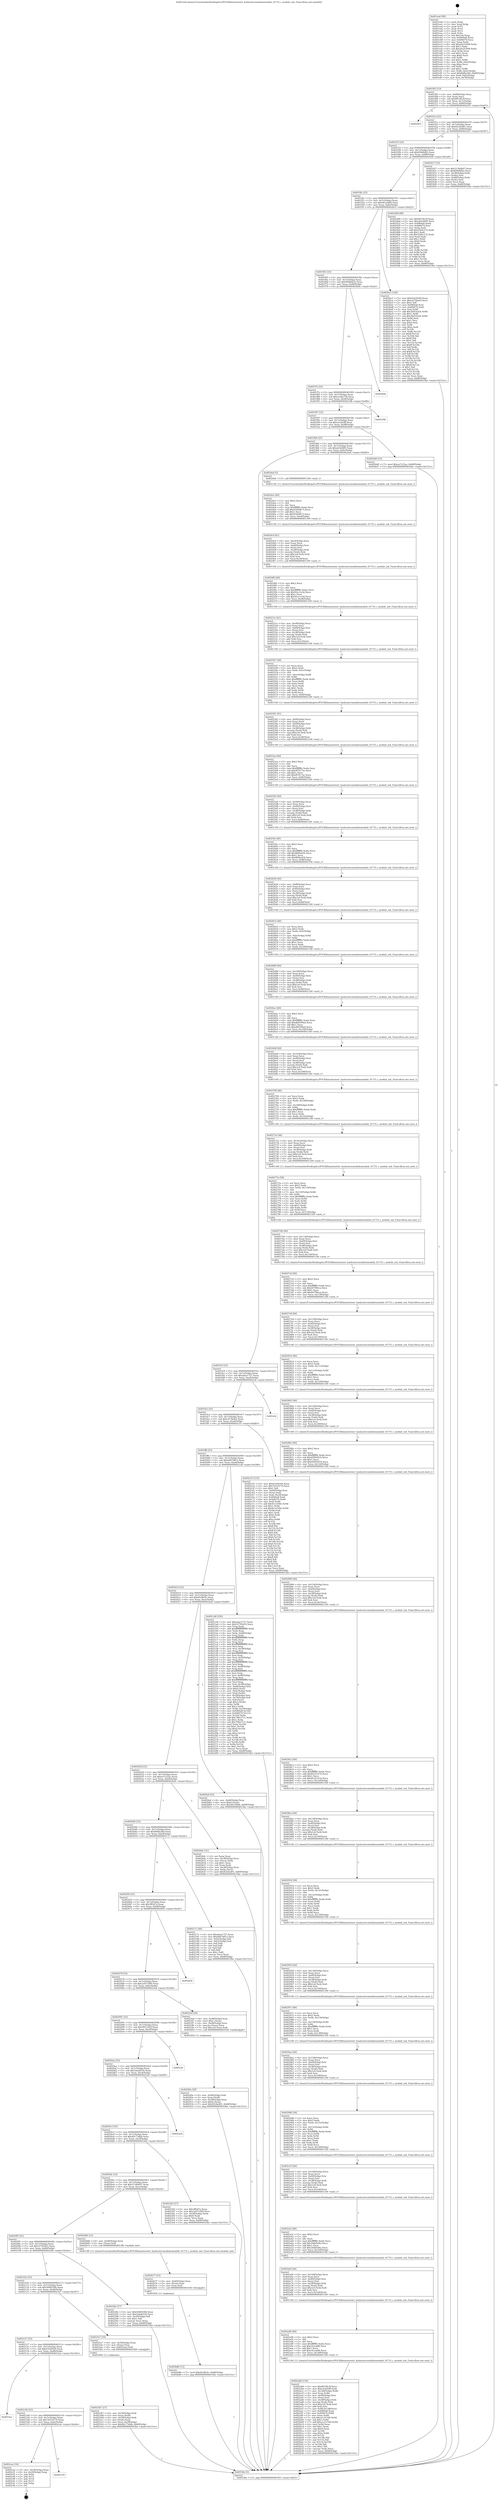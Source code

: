 digraph "0x401ea0" {
  label = "0x401ea0 (/mnt/c/Users/mathe/Desktop/tcc/POCII/binaries/extr_hashcatsrcmodulesmodule_01731.c_module_init_Final-ollvm.out::main(0))"
  labelloc = "t"
  node[shape=record]

  Entry [label="",width=0.3,height=0.3,shape=circle,fillcolor=black,style=filled]
  "0x401f03" [label="{
     0x401f03 [23]\l
     | [instrs]\l
     &nbsp;&nbsp;0x401f03 \<+3\>: mov -0x68(%rbp),%eax\l
     &nbsp;&nbsp;0x401f06 \<+2\>: mov %eax,%ecx\l
     &nbsp;&nbsp;0x401f08 \<+6\>: sub $0x8019fc3f,%ecx\l
     &nbsp;&nbsp;0x401f0e \<+3\>: mov %eax,-0x7c(%rbp)\l
     &nbsp;&nbsp;0x401f11 \<+3\>: mov %ecx,-0x80(%rbp)\l
     &nbsp;&nbsp;0x401f14 \<+6\>: je 0000000000402d55 \<main+0xeb5\>\l
  }"]
  "0x402d55" [label="{
     0x402d55\l
  }", style=dashed]
  "0x401f1a" [label="{
     0x401f1a [25]\l
     | [instrs]\l
     &nbsp;&nbsp;0x401f1a \<+5\>: jmp 0000000000401f1f \<main+0x7f\>\l
     &nbsp;&nbsp;0x401f1f \<+3\>: mov -0x7c(%rbp),%eax\l
     &nbsp;&nbsp;0x401f22 \<+5\>: sub $0x8224ed01,%eax\l
     &nbsp;&nbsp;0x401f27 \<+6\>: mov %eax,-0x84(%rbp)\l
     &nbsp;&nbsp;0x401f2d \<+6\>: je 0000000000402427 \<main+0x587\>\l
  }"]
  Exit [label="",width=0.3,height=0.3,shape=circle,fillcolor=black,style=filled,peripheries=2]
  "0x402427" [label="{
     0x402427 [33]\l
     | [instrs]\l
     &nbsp;&nbsp;0x402427 \<+5\>: mov $0x51340b97,%eax\l
     &nbsp;&nbsp;0x40242c \<+5\>: mov $0x8360bfb2,%ecx\l
     &nbsp;&nbsp;0x402431 \<+4\>: mov -0x38(%rbp),%rdx\l
     &nbsp;&nbsp;0x402435 \<+2\>: mov (%rdx),%esi\l
     &nbsp;&nbsp;0x402437 \<+4\>: mov -0x48(%rbp),%rdx\l
     &nbsp;&nbsp;0x40243b \<+2\>: cmp (%rdx),%esi\l
     &nbsp;&nbsp;0x40243d \<+3\>: cmovl %ecx,%eax\l
     &nbsp;&nbsp;0x402440 \<+3\>: mov %eax,-0x68(%rbp)\l
     &nbsp;&nbsp;0x402443 \<+5\>: jmp 00000000004033be \<main+0x151e\>\l
  }"]
  "0x401f33" [label="{
     0x401f33 [25]\l
     | [instrs]\l
     &nbsp;&nbsp;0x401f33 \<+5\>: jmp 0000000000401f38 \<main+0x98\>\l
     &nbsp;&nbsp;0x401f38 \<+3\>: mov -0x7c(%rbp),%eax\l
     &nbsp;&nbsp;0x401f3b \<+5\>: sub $0x8360bfb2,%eax\l
     &nbsp;&nbsp;0x401f40 \<+6\>: mov %eax,-0x88(%rbp)\l
     &nbsp;&nbsp;0x401f46 \<+6\>: je 0000000000402448 \<main+0x5a8\>\l
  }"]
  "0x402159" [label="{
     0x402159\l
  }", style=dashed]
  "0x402448" [label="{
     0x402448 [88]\l
     | [instrs]\l
     &nbsp;&nbsp;0x402448 \<+5\>: mov $0x8019fc3f,%eax\l
     &nbsp;&nbsp;0x40244d \<+5\>: mov $0xab3e66f5,%ecx\l
     &nbsp;&nbsp;0x402452 \<+7\>: mov 0x4060a8,%edx\l
     &nbsp;&nbsp;0x402459 \<+7\>: mov 0x406070,%esi\l
     &nbsp;&nbsp;0x402460 \<+2\>: mov %edx,%edi\l
     &nbsp;&nbsp;0x402462 \<+6\>: add $0x2564c133,%edi\l
     &nbsp;&nbsp;0x402468 \<+3\>: sub $0x1,%edi\l
     &nbsp;&nbsp;0x40246b \<+6\>: sub $0x2564c133,%edi\l
     &nbsp;&nbsp;0x402471 \<+3\>: imul %edi,%edx\l
     &nbsp;&nbsp;0x402474 \<+3\>: and $0x1,%edx\l
     &nbsp;&nbsp;0x402477 \<+3\>: cmp $0x0,%edx\l
     &nbsp;&nbsp;0x40247a \<+4\>: sete %r8b\l
     &nbsp;&nbsp;0x40247e \<+3\>: cmp $0xa,%esi\l
     &nbsp;&nbsp;0x402481 \<+4\>: setl %r9b\l
     &nbsp;&nbsp;0x402485 \<+3\>: mov %r8b,%r10b\l
     &nbsp;&nbsp;0x402488 \<+3\>: and %r9b,%r10b\l
     &nbsp;&nbsp;0x40248b \<+3\>: xor %r9b,%r8b\l
     &nbsp;&nbsp;0x40248e \<+3\>: or %r8b,%r10b\l
     &nbsp;&nbsp;0x402491 \<+4\>: test $0x1,%r10b\l
     &nbsp;&nbsp;0x402495 \<+3\>: cmovne %ecx,%eax\l
     &nbsp;&nbsp;0x402498 \<+3\>: mov %eax,-0x68(%rbp)\l
     &nbsp;&nbsp;0x40249b \<+5\>: jmp 00000000004033be \<main+0x151e\>\l
  }"]
  "0x401f4c" [label="{
     0x401f4c [25]\l
     | [instrs]\l
     &nbsp;&nbsp;0x401f4c \<+5\>: jmp 0000000000401f51 \<main+0xb1\>\l
     &nbsp;&nbsp;0x401f51 \<+3\>: mov -0x7c(%rbp),%eax\l
     &nbsp;&nbsp;0x401f54 \<+5\>: sub $0x941ef4d6,%eax\l
     &nbsp;&nbsp;0x401f59 \<+6\>: mov %eax,-0x8c(%rbp)\l
     &nbsp;&nbsp;0x401f5f \<+6\>: je 0000000000402bc5 \<main+0xd25\>\l
  }"]
  "0x402cee" [label="{
     0x402cee [16]\l
     | [instrs]\l
     &nbsp;&nbsp;0x402cee \<+3\>: mov -0x24(%rbp),%eax\l
     &nbsp;&nbsp;0x402cf1 \<+4\>: lea -0x20(%rbp),%rsp\l
     &nbsp;&nbsp;0x402cf5 \<+1\>: pop %rbx\l
     &nbsp;&nbsp;0x402cf6 \<+2\>: pop %r12\l
     &nbsp;&nbsp;0x402cf8 \<+2\>: pop %r14\l
     &nbsp;&nbsp;0x402cfa \<+2\>: pop %r15\l
     &nbsp;&nbsp;0x402cfc \<+1\>: pop %rbp\l
     &nbsp;&nbsp;0x402cfd \<+1\>: ret\l
  }"]
  "0x402bc5" [label="{
     0x402bc5 [144]\l
     | [instrs]\l
     &nbsp;&nbsp;0x402bc5 \<+5\>: mov $0x61629c69,%eax\l
     &nbsp;&nbsp;0x402bca \<+5\>: mov $0xcd73bab3,%ecx\l
     &nbsp;&nbsp;0x402bcf \<+2\>: mov $0x1,%dl\l
     &nbsp;&nbsp;0x402bd1 \<+7\>: mov 0x4060a8,%esi\l
     &nbsp;&nbsp;0x402bd8 \<+7\>: mov 0x406070,%edi\l
     &nbsp;&nbsp;0x402bdf \<+3\>: mov %esi,%r8d\l
     &nbsp;&nbsp;0x402be2 \<+7\>: add $0x3641b2eb,%r8d\l
     &nbsp;&nbsp;0x402be9 \<+4\>: sub $0x1,%r8d\l
     &nbsp;&nbsp;0x402bed \<+7\>: sub $0x3641b2eb,%r8d\l
     &nbsp;&nbsp;0x402bf4 \<+4\>: imul %r8d,%esi\l
     &nbsp;&nbsp;0x402bf8 \<+3\>: and $0x1,%esi\l
     &nbsp;&nbsp;0x402bfb \<+3\>: cmp $0x0,%esi\l
     &nbsp;&nbsp;0x402bfe \<+4\>: sete %r9b\l
     &nbsp;&nbsp;0x402c02 \<+3\>: cmp $0xa,%edi\l
     &nbsp;&nbsp;0x402c05 \<+4\>: setl %r10b\l
     &nbsp;&nbsp;0x402c09 \<+3\>: mov %r9b,%r11b\l
     &nbsp;&nbsp;0x402c0c \<+4\>: xor $0xff,%r11b\l
     &nbsp;&nbsp;0x402c10 \<+3\>: mov %r10b,%bl\l
     &nbsp;&nbsp;0x402c13 \<+3\>: xor $0xff,%bl\l
     &nbsp;&nbsp;0x402c16 \<+3\>: xor $0x1,%dl\l
     &nbsp;&nbsp;0x402c19 \<+3\>: mov %r11b,%r14b\l
     &nbsp;&nbsp;0x402c1c \<+4\>: and $0xff,%r14b\l
     &nbsp;&nbsp;0x402c20 \<+3\>: and %dl,%r9b\l
     &nbsp;&nbsp;0x402c23 \<+3\>: mov %bl,%r15b\l
     &nbsp;&nbsp;0x402c26 \<+4\>: and $0xff,%r15b\l
     &nbsp;&nbsp;0x402c2a \<+3\>: and %dl,%r10b\l
     &nbsp;&nbsp;0x402c2d \<+3\>: or %r9b,%r14b\l
     &nbsp;&nbsp;0x402c30 \<+3\>: or %r10b,%r15b\l
     &nbsp;&nbsp;0x402c33 \<+3\>: xor %r15b,%r14b\l
     &nbsp;&nbsp;0x402c36 \<+3\>: or %bl,%r11b\l
     &nbsp;&nbsp;0x402c39 \<+4\>: xor $0xff,%r11b\l
     &nbsp;&nbsp;0x402c3d \<+3\>: or $0x1,%dl\l
     &nbsp;&nbsp;0x402c40 \<+3\>: and %dl,%r11b\l
     &nbsp;&nbsp;0x402c43 \<+3\>: or %r11b,%r14b\l
     &nbsp;&nbsp;0x402c46 \<+4\>: test $0x1,%r14b\l
     &nbsp;&nbsp;0x402c4a \<+3\>: cmovne %ecx,%eax\l
     &nbsp;&nbsp;0x402c4d \<+3\>: mov %eax,-0x68(%rbp)\l
     &nbsp;&nbsp;0x402c50 \<+5\>: jmp 00000000004033be \<main+0x151e\>\l
  }"]
  "0x401f65" [label="{
     0x401f65 [25]\l
     | [instrs]\l
     &nbsp;&nbsp;0x401f65 \<+5\>: jmp 0000000000401f6a \<main+0xca\>\l
     &nbsp;&nbsp;0x401f6a \<+3\>: mov -0x7c(%rbp),%eax\l
     &nbsp;&nbsp;0x401f6d \<+5\>: sub $0x999b6b32,%eax\l
     &nbsp;&nbsp;0x401f72 \<+6\>: mov %eax,-0x90(%rbp)\l
     &nbsp;&nbsp;0x401f78 \<+6\>: je 0000000000402b9e \<main+0xcfe\>\l
  }"]
  "0x402140" [label="{
     0x402140 [25]\l
     | [instrs]\l
     &nbsp;&nbsp;0x402140 \<+5\>: jmp 0000000000402145 \<main+0x2a5\>\l
     &nbsp;&nbsp;0x402145 \<+3\>: mov -0x7c(%rbp),%eax\l
     &nbsp;&nbsp;0x402148 \<+5\>: sub $0x76314170,%eax\l
     &nbsp;&nbsp;0x40214d \<+6\>: mov %eax,-0xdc(%rbp)\l
     &nbsp;&nbsp;0x402153 \<+6\>: je 0000000000402cee \<main+0xe4e\>\l
  }"]
  "0x402b9e" [label="{
     0x402b9e\l
  }", style=dashed]
  "0x401f7e" [label="{
     0x401f7e [25]\l
     | [instrs]\l
     &nbsp;&nbsp;0x401f7e \<+5\>: jmp 0000000000401f83 \<main+0xe3\>\l
     &nbsp;&nbsp;0x401f83 \<+3\>: mov -0x7c(%rbp),%eax\l
     &nbsp;&nbsp;0x401f86 \<+5\>: sub $0xa1dde736,%eax\l
     &nbsp;&nbsp;0x401f8b \<+6\>: mov %eax,-0x94(%rbp)\l
     &nbsp;&nbsp;0x401f91 \<+6\>: je 000000000040239b \<main+0x4fb\>\l
  }"]
  "0x4033ac" [label="{
     0x4033ac\l
  }", style=dashed]
  "0x40239b" [label="{
     0x40239b\l
  }", style=dashed]
  "0x401f97" [label="{
     0x401f97 [25]\l
     | [instrs]\l
     &nbsp;&nbsp;0x401f97 \<+5\>: jmp 0000000000401f9c \<main+0xfc\>\l
     &nbsp;&nbsp;0x401f9c \<+3\>: mov -0x7c(%rbp),%eax\l
     &nbsp;&nbsp;0x401f9f \<+5\>: sub $0xa3c4d3ff,%eax\l
     &nbsp;&nbsp;0x401fa4 \<+6\>: mov %eax,-0x98(%rbp)\l
     &nbsp;&nbsp;0x401faa \<+6\>: je 0000000000402b40 \<main+0xca0\>\l
  }"]
  "0x402b86" [label="{
     0x402b86 [12]\l
     | [instrs]\l
     &nbsp;&nbsp;0x402b86 \<+7\>: movl $0xd5cf8c6c,-0x68(%rbp)\l
     &nbsp;&nbsp;0x402b8d \<+5\>: jmp 00000000004033be \<main+0x151e\>\l
  }"]
  "0x402b40" [label="{
     0x402b40 [12]\l
     | [instrs]\l
     &nbsp;&nbsp;0x402b40 \<+7\>: movl $0xee7c25ac,-0x68(%rbp)\l
     &nbsp;&nbsp;0x402b47 \<+5\>: jmp 00000000004033be \<main+0x151e\>\l
  }"]
  "0x401fb0" [label="{
     0x401fb0 [25]\l
     | [instrs]\l
     &nbsp;&nbsp;0x401fb0 \<+5\>: jmp 0000000000401fb5 \<main+0x115\>\l
     &nbsp;&nbsp;0x401fb5 \<+3\>: mov -0x7c(%rbp),%eax\l
     &nbsp;&nbsp;0x401fb8 \<+5\>: sub $0xab3e66f5,%eax\l
     &nbsp;&nbsp;0x401fbd \<+6\>: mov %eax,-0x9c(%rbp)\l
     &nbsp;&nbsp;0x401fc3 \<+6\>: je 00000000004024a0 \<main+0x600\>\l
  }"]
  "0x402b77" [label="{
     0x402b77 [15]\l
     | [instrs]\l
     &nbsp;&nbsp;0x402b77 \<+4\>: mov -0x40(%rbp),%rax\l
     &nbsp;&nbsp;0x402b7b \<+3\>: mov (%rax),%rax\l
     &nbsp;&nbsp;0x402b7e \<+3\>: mov %rax,%rdi\l
     &nbsp;&nbsp;0x402b81 \<+5\>: call 0000000000401030 \<free@plt\>\l
     | [calls]\l
     &nbsp;&nbsp;0x401030 \{1\} (unknown)\l
  }"]
  "0x4024a0" [label="{
     0x4024a0 [5]\l
     | [instrs]\l
     &nbsp;&nbsp;0x4024a0 \<+5\>: call 0000000000401160 \<next_i\>\l
     | [calls]\l
     &nbsp;&nbsp;0x401160 \{1\} (/mnt/c/Users/mathe/Desktop/tcc/POCII/binaries/extr_hashcatsrcmodulesmodule_01731.c_module_init_Final-ollvm.out::next_i)\l
  }"]
  "0x401fc9" [label="{
     0x401fc9 [25]\l
     | [instrs]\l
     &nbsp;&nbsp;0x401fc9 \<+5\>: jmp 0000000000401fce \<main+0x12e\>\l
     &nbsp;&nbsp;0x401fce \<+3\>: mov -0x7c(%rbp),%eax\l
     &nbsp;&nbsp;0x401fd1 \<+5\>: sub $0xabae1727,%eax\l
     &nbsp;&nbsp;0x401fd6 \<+6\>: mov %eax,-0xa0(%rbp)\l
     &nbsp;&nbsp;0x401fdc \<+6\>: je 0000000000402cfe \<main+0xe5e\>\l
  }"]
  "0x402ab8" [label="{
     0x402ab8 [136]\l
     | [instrs]\l
     &nbsp;&nbsp;0x402ab8 \<+5\>: mov $0x8019fc3f,%ecx\l
     &nbsp;&nbsp;0x402abd \<+5\>: mov $0xa3c4d3ff,%edx\l
     &nbsp;&nbsp;0x402ac2 \<+7\>: mov -0x148(%rbp),%r8d\l
     &nbsp;&nbsp;0x402ac9 \<+4\>: imul %eax,%r8d\l
     &nbsp;&nbsp;0x402acd \<+4\>: mov -0x40(%rbp),%rsi\l
     &nbsp;&nbsp;0x402ad1 \<+3\>: mov (%rsi),%rsi\l
     &nbsp;&nbsp;0x402ad4 \<+4\>: mov -0x38(%rbp),%rdi\l
     &nbsp;&nbsp;0x402ad8 \<+3\>: movslq (%rdi),%rdi\l
     &nbsp;&nbsp;0x402adb \<+7\>: imul $0x1e0,%rdi,%rdi\l
     &nbsp;&nbsp;0x402ae2 \<+3\>: add %rdi,%rsi\l
     &nbsp;&nbsp;0x402ae5 \<+7\>: mov %r8d,0x1d8(%rsi)\l
     &nbsp;&nbsp;0x402aec \<+7\>: mov 0x4060a8,%eax\l
     &nbsp;&nbsp;0x402af3 \<+8\>: mov 0x406070,%r8d\l
     &nbsp;&nbsp;0x402afb \<+3\>: mov %eax,%r9d\l
     &nbsp;&nbsp;0x402afe \<+7\>: sub $0xa1c31549,%r9d\l
     &nbsp;&nbsp;0x402b05 \<+4\>: sub $0x1,%r9d\l
     &nbsp;&nbsp;0x402b09 \<+7\>: add $0xa1c31549,%r9d\l
     &nbsp;&nbsp;0x402b10 \<+4\>: imul %r9d,%eax\l
     &nbsp;&nbsp;0x402b14 \<+3\>: and $0x1,%eax\l
     &nbsp;&nbsp;0x402b17 \<+3\>: cmp $0x0,%eax\l
     &nbsp;&nbsp;0x402b1a \<+4\>: sete %r10b\l
     &nbsp;&nbsp;0x402b1e \<+4\>: cmp $0xa,%r8d\l
     &nbsp;&nbsp;0x402b22 \<+4\>: setl %r11b\l
     &nbsp;&nbsp;0x402b26 \<+3\>: mov %r10b,%bl\l
     &nbsp;&nbsp;0x402b29 \<+3\>: and %r11b,%bl\l
     &nbsp;&nbsp;0x402b2c \<+3\>: xor %r11b,%r10b\l
     &nbsp;&nbsp;0x402b2f \<+3\>: or %r10b,%bl\l
     &nbsp;&nbsp;0x402b32 \<+3\>: test $0x1,%bl\l
     &nbsp;&nbsp;0x402b35 \<+3\>: cmovne %edx,%ecx\l
     &nbsp;&nbsp;0x402b38 \<+3\>: mov %ecx,-0x68(%rbp)\l
     &nbsp;&nbsp;0x402b3b \<+5\>: jmp 00000000004033be \<main+0x151e\>\l
  }"]
  "0x402cfe" [label="{
     0x402cfe\l
  }", style=dashed]
  "0x401fe2" [label="{
     0x401fe2 [25]\l
     | [instrs]\l
     &nbsp;&nbsp;0x401fe2 \<+5\>: jmp 0000000000401fe7 \<main+0x147\>\l
     &nbsp;&nbsp;0x401fe7 \<+3\>: mov -0x7c(%rbp),%eax\l
     &nbsp;&nbsp;0x401fea \<+5\>: sub $0xcd73bab3,%eax\l
     &nbsp;&nbsp;0x401fef \<+6\>: mov %eax,-0xa4(%rbp)\l
     &nbsp;&nbsp;0x401ff5 \<+6\>: je 0000000000402c55 \<main+0xdb5\>\l
  }"]
  "0x402a90" [label="{
     0x402a90 [40]\l
     | [instrs]\l
     &nbsp;&nbsp;0x402a90 \<+5\>: mov $0x2,%ecx\l
     &nbsp;&nbsp;0x402a95 \<+1\>: cltd\l
     &nbsp;&nbsp;0x402a96 \<+2\>: idiv %ecx\l
     &nbsp;&nbsp;0x402a98 \<+6\>: imul $0xfffffffe,%edx,%ecx\l
     &nbsp;&nbsp;0x402a9e \<+6\>: sub $0xc41ea6f0,%ecx\l
     &nbsp;&nbsp;0x402aa4 \<+3\>: add $0x1,%ecx\l
     &nbsp;&nbsp;0x402aa7 \<+6\>: add $0xc41ea6f0,%ecx\l
     &nbsp;&nbsp;0x402aad \<+6\>: mov %ecx,-0x148(%rbp)\l
     &nbsp;&nbsp;0x402ab3 \<+5\>: call 0000000000401160 \<next_i\>\l
     | [calls]\l
     &nbsp;&nbsp;0x401160 \{1\} (/mnt/c/Users/mathe/Desktop/tcc/POCII/binaries/extr_hashcatsrcmodulesmodule_01731.c_module_init_Final-ollvm.out::next_i)\l
  }"]
  "0x402c55" [label="{
     0x402c55 [153]\l
     | [instrs]\l
     &nbsp;&nbsp;0x402c55 \<+5\>: mov $0x61629c69,%eax\l
     &nbsp;&nbsp;0x402c5a \<+5\>: mov $0x76314170,%ecx\l
     &nbsp;&nbsp;0x402c5f \<+2\>: mov $0x1,%dl\l
     &nbsp;&nbsp;0x402c61 \<+4\>: mov -0x60(%rbp),%rsi\l
     &nbsp;&nbsp;0x402c65 \<+2\>: mov (%rsi),%edi\l
     &nbsp;&nbsp;0x402c67 \<+3\>: mov %edi,-0x24(%rbp)\l
     &nbsp;&nbsp;0x402c6a \<+7\>: mov 0x4060a8,%edi\l
     &nbsp;&nbsp;0x402c71 \<+8\>: mov 0x406070,%r8d\l
     &nbsp;&nbsp;0x402c79 \<+3\>: mov %edi,%r9d\l
     &nbsp;&nbsp;0x402c7c \<+7\>: add $0x9c1e500c,%r9d\l
     &nbsp;&nbsp;0x402c83 \<+4\>: sub $0x1,%r9d\l
     &nbsp;&nbsp;0x402c87 \<+7\>: sub $0x9c1e500c,%r9d\l
     &nbsp;&nbsp;0x402c8e \<+4\>: imul %r9d,%edi\l
     &nbsp;&nbsp;0x402c92 \<+3\>: and $0x1,%edi\l
     &nbsp;&nbsp;0x402c95 \<+3\>: cmp $0x0,%edi\l
     &nbsp;&nbsp;0x402c98 \<+4\>: sete %r10b\l
     &nbsp;&nbsp;0x402c9c \<+4\>: cmp $0xa,%r8d\l
     &nbsp;&nbsp;0x402ca0 \<+4\>: setl %r11b\l
     &nbsp;&nbsp;0x402ca4 \<+3\>: mov %r10b,%bl\l
     &nbsp;&nbsp;0x402ca7 \<+3\>: xor $0xff,%bl\l
     &nbsp;&nbsp;0x402caa \<+3\>: mov %r11b,%r14b\l
     &nbsp;&nbsp;0x402cad \<+4\>: xor $0xff,%r14b\l
     &nbsp;&nbsp;0x402cb1 \<+3\>: xor $0x0,%dl\l
     &nbsp;&nbsp;0x402cb4 \<+3\>: mov %bl,%r15b\l
     &nbsp;&nbsp;0x402cb7 \<+4\>: and $0x0,%r15b\l
     &nbsp;&nbsp;0x402cbb \<+3\>: and %dl,%r10b\l
     &nbsp;&nbsp;0x402cbe \<+3\>: mov %r14b,%r12b\l
     &nbsp;&nbsp;0x402cc1 \<+4\>: and $0x0,%r12b\l
     &nbsp;&nbsp;0x402cc5 \<+3\>: and %dl,%r11b\l
     &nbsp;&nbsp;0x402cc8 \<+3\>: or %r10b,%r15b\l
     &nbsp;&nbsp;0x402ccb \<+3\>: or %r11b,%r12b\l
     &nbsp;&nbsp;0x402cce \<+3\>: xor %r12b,%r15b\l
     &nbsp;&nbsp;0x402cd1 \<+3\>: or %r14b,%bl\l
     &nbsp;&nbsp;0x402cd4 \<+3\>: xor $0xff,%bl\l
     &nbsp;&nbsp;0x402cd7 \<+3\>: or $0x0,%dl\l
     &nbsp;&nbsp;0x402cda \<+2\>: and %dl,%bl\l
     &nbsp;&nbsp;0x402cdc \<+3\>: or %bl,%r15b\l
     &nbsp;&nbsp;0x402cdf \<+4\>: test $0x1,%r15b\l
     &nbsp;&nbsp;0x402ce3 \<+3\>: cmovne %ecx,%eax\l
     &nbsp;&nbsp;0x402ce6 \<+3\>: mov %eax,-0x68(%rbp)\l
     &nbsp;&nbsp;0x402ce9 \<+5\>: jmp 00000000004033be \<main+0x151e\>\l
  }"]
  "0x401ffb" [label="{
     0x401ffb [25]\l
     | [instrs]\l
     &nbsp;&nbsp;0x401ffb \<+5\>: jmp 0000000000402000 \<main+0x160\>\l
     &nbsp;&nbsp;0x402000 \<+3\>: mov -0x7c(%rbp),%eax\l
     &nbsp;&nbsp;0x402003 \<+5\>: sub $0xd487d812,%eax\l
     &nbsp;&nbsp;0x402008 \<+6\>: mov %eax,-0xa8(%rbp)\l
     &nbsp;&nbsp;0x40200e \<+6\>: je 00000000004021a8 \<main+0x308\>\l
  }"]
  "0x402a64" [label="{
     0x402a64 [44]\l
     | [instrs]\l
     &nbsp;&nbsp;0x402a64 \<+6\>: mov -0x144(%rbp),%ecx\l
     &nbsp;&nbsp;0x402a6a \<+3\>: imul %eax,%ecx\l
     &nbsp;&nbsp;0x402a6d \<+4\>: mov -0x40(%rbp),%rsi\l
     &nbsp;&nbsp;0x402a71 \<+3\>: mov (%rsi),%rsi\l
     &nbsp;&nbsp;0x402a74 \<+4\>: mov -0x38(%rbp),%rdi\l
     &nbsp;&nbsp;0x402a78 \<+3\>: movslq (%rdi),%rdi\l
     &nbsp;&nbsp;0x402a7b \<+7\>: imul $0x1e0,%rdi,%rdi\l
     &nbsp;&nbsp;0x402a82 \<+3\>: add %rdi,%rsi\l
     &nbsp;&nbsp;0x402a85 \<+6\>: mov %ecx,0x1d4(%rsi)\l
     &nbsp;&nbsp;0x402a8b \<+5\>: call 0000000000401160 \<next_i\>\l
     | [calls]\l
     &nbsp;&nbsp;0x401160 \{1\} (/mnt/c/Users/mathe/Desktop/tcc/POCII/binaries/extr_hashcatsrcmodulesmodule_01731.c_module_init_Final-ollvm.out::next_i)\l
  }"]
  "0x4021a8" [label="{
     0x4021a8 [230]\l
     | [instrs]\l
     &nbsp;&nbsp;0x4021a8 \<+5\>: mov $0xabae1727,%eax\l
     &nbsp;&nbsp;0x4021ad \<+5\>: mov $0x52795d53,%ecx\l
     &nbsp;&nbsp;0x4021b2 \<+3\>: mov %rsp,%rdx\l
     &nbsp;&nbsp;0x4021b5 \<+4\>: add $0xfffffffffffffff0,%rdx\l
     &nbsp;&nbsp;0x4021b9 \<+3\>: mov %rdx,%rsp\l
     &nbsp;&nbsp;0x4021bc \<+4\>: mov %rdx,-0x60(%rbp)\l
     &nbsp;&nbsp;0x4021c0 \<+3\>: mov %rsp,%rdx\l
     &nbsp;&nbsp;0x4021c3 \<+4\>: add $0xfffffffffffffff0,%rdx\l
     &nbsp;&nbsp;0x4021c7 \<+3\>: mov %rdx,%rsp\l
     &nbsp;&nbsp;0x4021ca \<+3\>: mov %rsp,%rsi\l
     &nbsp;&nbsp;0x4021cd \<+4\>: add $0xfffffffffffffff0,%rsi\l
     &nbsp;&nbsp;0x4021d1 \<+3\>: mov %rsi,%rsp\l
     &nbsp;&nbsp;0x4021d4 \<+4\>: mov %rsi,-0x58(%rbp)\l
     &nbsp;&nbsp;0x4021d8 \<+3\>: mov %rsp,%rsi\l
     &nbsp;&nbsp;0x4021db \<+4\>: add $0xfffffffffffffff0,%rsi\l
     &nbsp;&nbsp;0x4021df \<+3\>: mov %rsi,%rsp\l
     &nbsp;&nbsp;0x4021e2 \<+4\>: mov %rsi,-0x50(%rbp)\l
     &nbsp;&nbsp;0x4021e6 \<+3\>: mov %rsp,%rsi\l
     &nbsp;&nbsp;0x4021e9 \<+4\>: add $0xfffffffffffffff0,%rsi\l
     &nbsp;&nbsp;0x4021ed \<+3\>: mov %rsi,%rsp\l
     &nbsp;&nbsp;0x4021f0 \<+4\>: mov %rsi,-0x48(%rbp)\l
     &nbsp;&nbsp;0x4021f4 \<+3\>: mov %rsp,%rsi\l
     &nbsp;&nbsp;0x4021f7 \<+4\>: add $0xfffffffffffffff0,%rsi\l
     &nbsp;&nbsp;0x4021fb \<+3\>: mov %rsi,%rsp\l
     &nbsp;&nbsp;0x4021fe \<+4\>: mov %rsi,-0x40(%rbp)\l
     &nbsp;&nbsp;0x402202 \<+3\>: mov %rsp,%rsi\l
     &nbsp;&nbsp;0x402205 \<+4\>: add $0xfffffffffffffff0,%rsi\l
     &nbsp;&nbsp;0x402209 \<+3\>: mov %rsi,%rsp\l
     &nbsp;&nbsp;0x40220c \<+4\>: mov %rsi,-0x38(%rbp)\l
     &nbsp;&nbsp;0x402210 \<+4\>: mov -0x60(%rbp),%rsi\l
     &nbsp;&nbsp;0x402214 \<+6\>: movl $0x0,(%rsi)\l
     &nbsp;&nbsp;0x40221a \<+3\>: mov -0x6c(%rbp),%edi\l
     &nbsp;&nbsp;0x40221d \<+2\>: mov %edi,(%rdx)\l
     &nbsp;&nbsp;0x40221f \<+4\>: mov -0x58(%rbp),%rsi\l
     &nbsp;&nbsp;0x402223 \<+4\>: mov -0x78(%rbp),%r8\l
     &nbsp;&nbsp;0x402227 \<+3\>: mov %r8,(%rsi)\l
     &nbsp;&nbsp;0x40222a \<+3\>: cmpl $0x2,(%rdx)\l
     &nbsp;&nbsp;0x40222d \<+4\>: setne %r9b\l
     &nbsp;&nbsp;0x402231 \<+4\>: and $0x1,%r9b\l
     &nbsp;&nbsp;0x402235 \<+4\>: mov %r9b,-0x29(%rbp)\l
     &nbsp;&nbsp;0x402239 \<+8\>: mov 0x4060a8,%r10d\l
     &nbsp;&nbsp;0x402241 \<+8\>: mov 0x406070,%r11d\l
     &nbsp;&nbsp;0x402249 \<+3\>: mov %r10d,%ebx\l
     &nbsp;&nbsp;0x40224c \<+6\>: add $0x79be37c1,%ebx\l
     &nbsp;&nbsp;0x402252 \<+3\>: sub $0x1,%ebx\l
     &nbsp;&nbsp;0x402255 \<+6\>: sub $0x79be37c1,%ebx\l
     &nbsp;&nbsp;0x40225b \<+4\>: imul %ebx,%r10d\l
     &nbsp;&nbsp;0x40225f \<+4\>: and $0x1,%r10d\l
     &nbsp;&nbsp;0x402263 \<+4\>: cmp $0x0,%r10d\l
     &nbsp;&nbsp;0x402267 \<+4\>: sete %r9b\l
     &nbsp;&nbsp;0x40226b \<+4\>: cmp $0xa,%r11d\l
     &nbsp;&nbsp;0x40226f \<+4\>: setl %r14b\l
     &nbsp;&nbsp;0x402273 \<+3\>: mov %r9b,%r15b\l
     &nbsp;&nbsp;0x402276 \<+3\>: and %r14b,%r15b\l
     &nbsp;&nbsp;0x402279 \<+3\>: xor %r14b,%r9b\l
     &nbsp;&nbsp;0x40227c \<+3\>: or %r9b,%r15b\l
     &nbsp;&nbsp;0x40227f \<+4\>: test $0x1,%r15b\l
     &nbsp;&nbsp;0x402283 \<+3\>: cmovne %ecx,%eax\l
     &nbsp;&nbsp;0x402286 \<+3\>: mov %eax,-0x68(%rbp)\l
     &nbsp;&nbsp;0x402289 \<+5\>: jmp 00000000004033be \<main+0x151e\>\l
  }"]
  "0x402014" [label="{
     0x402014 [25]\l
     | [instrs]\l
     &nbsp;&nbsp;0x402014 \<+5\>: jmp 0000000000402019 \<main+0x179\>\l
     &nbsp;&nbsp;0x402019 \<+3\>: mov -0x7c(%rbp),%eax\l
     &nbsp;&nbsp;0x40201c \<+5\>: sub $0xd5cf8c6c,%eax\l
     &nbsp;&nbsp;0x402021 \<+6\>: mov %eax,-0xac(%rbp)\l
     &nbsp;&nbsp;0x402027 \<+6\>: je 0000000000402baf \<main+0xd0f\>\l
  }"]
  "0x402a3c" [label="{
     0x402a3c [40]\l
     | [instrs]\l
     &nbsp;&nbsp;0x402a3c \<+5\>: mov $0x2,%ecx\l
     &nbsp;&nbsp;0x402a41 \<+1\>: cltd\l
     &nbsp;&nbsp;0x402a42 \<+2\>: idiv %ecx\l
     &nbsp;&nbsp;0x402a44 \<+6\>: imul $0xfffffffe,%edx,%ecx\l
     &nbsp;&nbsp;0x402a4a \<+6\>: add $0x2ddd5d4a,%ecx\l
     &nbsp;&nbsp;0x402a50 \<+3\>: add $0x1,%ecx\l
     &nbsp;&nbsp;0x402a53 \<+6\>: sub $0x2ddd5d4a,%ecx\l
     &nbsp;&nbsp;0x402a59 \<+6\>: mov %ecx,-0x144(%rbp)\l
     &nbsp;&nbsp;0x402a5f \<+5\>: call 0000000000401160 \<next_i\>\l
     | [calls]\l
     &nbsp;&nbsp;0x401160 \{1\} (/mnt/c/Users/mathe/Desktop/tcc/POCII/binaries/extr_hashcatsrcmodulesmodule_01731.c_module_init_Final-ollvm.out::next_i)\l
  }"]
  "0x402baf" [label="{
     0x402baf [22]\l
     | [instrs]\l
     &nbsp;&nbsp;0x402baf \<+4\>: mov -0x60(%rbp),%rax\l
     &nbsp;&nbsp;0x402bb3 \<+6\>: movl $0x0,(%rax)\l
     &nbsp;&nbsp;0x402bb9 \<+7\>: movl $0x941ef4d6,-0x68(%rbp)\l
     &nbsp;&nbsp;0x402bc0 \<+5\>: jmp 00000000004033be \<main+0x151e\>\l
  }"]
  "0x40202d" [label="{
     0x40202d [25]\l
     | [instrs]\l
     &nbsp;&nbsp;0x40202d \<+5\>: jmp 0000000000402032 \<main+0x192\>\l
     &nbsp;&nbsp;0x402032 \<+3\>: mov -0x7c(%rbp),%eax\l
     &nbsp;&nbsp;0x402035 \<+5\>: sub $0xee7c25ac,%eax\l
     &nbsp;&nbsp;0x40203a \<+6\>: mov %eax,-0xb0(%rbp)\l
     &nbsp;&nbsp;0x402040 \<+6\>: je 0000000000402b4c \<main+0xcac\>\l
  }"]
  "0x402a10" [label="{
     0x402a10 [44]\l
     | [instrs]\l
     &nbsp;&nbsp;0x402a10 \<+6\>: mov -0x140(%rbp),%ecx\l
     &nbsp;&nbsp;0x402a16 \<+3\>: imul %eax,%ecx\l
     &nbsp;&nbsp;0x402a19 \<+4\>: mov -0x40(%rbp),%rsi\l
     &nbsp;&nbsp;0x402a1d \<+3\>: mov (%rsi),%rsi\l
     &nbsp;&nbsp;0x402a20 \<+4\>: mov -0x38(%rbp),%rdi\l
     &nbsp;&nbsp;0x402a24 \<+3\>: movslq (%rdi),%rdi\l
     &nbsp;&nbsp;0x402a27 \<+7\>: imul $0x1e0,%rdi,%rdi\l
     &nbsp;&nbsp;0x402a2e \<+3\>: add %rdi,%rsi\l
     &nbsp;&nbsp;0x402a31 \<+6\>: mov %ecx,0x1d0(%rsi)\l
     &nbsp;&nbsp;0x402a37 \<+5\>: call 0000000000401160 \<next_i\>\l
     | [calls]\l
     &nbsp;&nbsp;0x401160 \{1\} (/mnt/c/Users/mathe/Desktop/tcc/POCII/binaries/extr_hashcatsrcmodulesmodule_01731.c_module_init_Final-ollvm.out::next_i)\l
  }"]
  "0x402b4c" [label="{
     0x402b4c [31]\l
     | [instrs]\l
     &nbsp;&nbsp;0x402b4c \<+2\>: xor %eax,%eax\l
     &nbsp;&nbsp;0x402b4e \<+4\>: mov -0x38(%rbp),%rcx\l
     &nbsp;&nbsp;0x402b52 \<+2\>: mov (%rcx),%edx\l
     &nbsp;&nbsp;0x402b54 \<+3\>: sub $0x1,%eax\l
     &nbsp;&nbsp;0x402b57 \<+2\>: sub %eax,%edx\l
     &nbsp;&nbsp;0x402b59 \<+4\>: mov -0x38(%rbp),%rcx\l
     &nbsp;&nbsp;0x402b5d \<+2\>: mov %edx,(%rcx)\l
     &nbsp;&nbsp;0x402b5f \<+7\>: movl $0x8224ed01,-0x68(%rbp)\l
     &nbsp;&nbsp;0x402b66 \<+5\>: jmp 00000000004033be \<main+0x151e\>\l
  }"]
  "0x402046" [label="{
     0x402046 [25]\l
     | [instrs]\l
     &nbsp;&nbsp;0x402046 \<+5\>: jmp 000000000040204b \<main+0x1ab\>\l
     &nbsp;&nbsp;0x40204b \<+3\>: mov -0x7c(%rbp),%eax\l
     &nbsp;&nbsp;0x40204e \<+5\>: sub $0xf6d8a36d,%eax\l
     &nbsp;&nbsp;0x402053 \<+6\>: mov %eax,-0xb4(%rbp)\l
     &nbsp;&nbsp;0x402059 \<+6\>: je 000000000040217c \<main+0x2dc\>\l
  }"]
  "0x4029d6" [label="{
     0x4029d6 [58]\l
     | [instrs]\l
     &nbsp;&nbsp;0x4029d6 \<+2\>: xor %ecx,%ecx\l
     &nbsp;&nbsp;0x4029d8 \<+5\>: mov $0x2,%edx\l
     &nbsp;&nbsp;0x4029dd \<+6\>: mov %edx,-0x13c(%rbp)\l
     &nbsp;&nbsp;0x4029e3 \<+1\>: cltd\l
     &nbsp;&nbsp;0x4029e4 \<+7\>: mov -0x13c(%rbp),%r8d\l
     &nbsp;&nbsp;0x4029eb \<+3\>: idiv %r8d\l
     &nbsp;&nbsp;0x4029ee \<+6\>: imul $0xfffffffe,%edx,%edx\l
     &nbsp;&nbsp;0x4029f4 \<+3\>: mov %ecx,%r9d\l
     &nbsp;&nbsp;0x4029f7 \<+3\>: sub %edx,%r9d\l
     &nbsp;&nbsp;0x4029fa \<+2\>: mov %ecx,%edx\l
     &nbsp;&nbsp;0x4029fc \<+3\>: sub $0x1,%edx\l
     &nbsp;&nbsp;0x4029ff \<+3\>: add %edx,%r9d\l
     &nbsp;&nbsp;0x402a02 \<+3\>: sub %r9d,%ecx\l
     &nbsp;&nbsp;0x402a05 \<+6\>: mov %ecx,-0x140(%rbp)\l
     &nbsp;&nbsp;0x402a0b \<+5\>: call 0000000000401160 \<next_i\>\l
     | [calls]\l
     &nbsp;&nbsp;0x401160 \{1\} (/mnt/c/Users/mathe/Desktop/tcc/POCII/binaries/extr_hashcatsrcmodulesmodule_01731.c_module_init_Final-ollvm.out::next_i)\l
  }"]
  "0x40217c" [label="{
     0x40217c [44]\l
     | [instrs]\l
     &nbsp;&nbsp;0x40217c \<+5\>: mov $0xabae1727,%eax\l
     &nbsp;&nbsp;0x402181 \<+5\>: mov $0xd487d812,%ecx\l
     &nbsp;&nbsp;0x402186 \<+3\>: mov -0x62(%rbp),%dl\l
     &nbsp;&nbsp;0x402189 \<+4\>: mov -0x61(%rbp),%sil\l
     &nbsp;&nbsp;0x40218d \<+3\>: mov %dl,%dil\l
     &nbsp;&nbsp;0x402190 \<+3\>: and %sil,%dil\l
     &nbsp;&nbsp;0x402193 \<+3\>: xor %sil,%dl\l
     &nbsp;&nbsp;0x402196 \<+3\>: or %dl,%dil\l
     &nbsp;&nbsp;0x402199 \<+4\>: test $0x1,%dil\l
     &nbsp;&nbsp;0x40219d \<+3\>: cmovne %ecx,%eax\l
     &nbsp;&nbsp;0x4021a0 \<+3\>: mov %eax,-0x68(%rbp)\l
     &nbsp;&nbsp;0x4021a3 \<+5\>: jmp 00000000004033be \<main+0x151e\>\l
  }"]
  "0x40205f" [label="{
     0x40205f [25]\l
     | [instrs]\l
     &nbsp;&nbsp;0x40205f \<+5\>: jmp 0000000000402064 \<main+0x1c4\>\l
     &nbsp;&nbsp;0x402064 \<+3\>: mov -0x7c(%rbp),%eax\l
     &nbsp;&nbsp;0x402067 \<+5\>: sub $0x3ff2d7a,%eax\l
     &nbsp;&nbsp;0x40206c \<+6\>: mov %eax,-0xb8(%rbp)\l
     &nbsp;&nbsp;0x402072 \<+6\>: je 0000000000402b92 \<main+0xcf2\>\l
  }"]
  "0x4033be" [label="{
     0x4033be [5]\l
     | [instrs]\l
     &nbsp;&nbsp;0x4033be \<+5\>: jmp 0000000000401f03 \<main+0x63\>\l
  }"]
  "0x401ea0" [label="{
     0x401ea0 [99]\l
     | [instrs]\l
     &nbsp;&nbsp;0x401ea0 \<+1\>: push %rbp\l
     &nbsp;&nbsp;0x401ea1 \<+3\>: mov %rsp,%rbp\l
     &nbsp;&nbsp;0x401ea4 \<+2\>: push %r15\l
     &nbsp;&nbsp;0x401ea6 \<+2\>: push %r14\l
     &nbsp;&nbsp;0x401ea8 \<+2\>: push %r12\l
     &nbsp;&nbsp;0x401eaa \<+1\>: push %rbx\l
     &nbsp;&nbsp;0x401eab \<+7\>: sub $0x1a0,%rsp\l
     &nbsp;&nbsp;0x401eb2 \<+7\>: mov 0x4060a8,%eax\l
     &nbsp;&nbsp;0x401eb9 \<+7\>: mov 0x406070,%ecx\l
     &nbsp;&nbsp;0x401ec0 \<+2\>: mov %eax,%edx\l
     &nbsp;&nbsp;0x401ec2 \<+6\>: add $0xa0a31608,%edx\l
     &nbsp;&nbsp;0x401ec8 \<+3\>: sub $0x1,%edx\l
     &nbsp;&nbsp;0x401ecb \<+6\>: sub $0xa0a31608,%edx\l
     &nbsp;&nbsp;0x401ed1 \<+3\>: imul %edx,%eax\l
     &nbsp;&nbsp;0x401ed4 \<+3\>: and $0x1,%eax\l
     &nbsp;&nbsp;0x401ed7 \<+3\>: cmp $0x0,%eax\l
     &nbsp;&nbsp;0x401eda \<+4\>: sete %r8b\l
     &nbsp;&nbsp;0x401ede \<+4\>: and $0x1,%r8b\l
     &nbsp;&nbsp;0x401ee2 \<+4\>: mov %r8b,-0x62(%rbp)\l
     &nbsp;&nbsp;0x401ee6 \<+3\>: cmp $0xa,%ecx\l
     &nbsp;&nbsp;0x401ee9 \<+4\>: setl %r8b\l
     &nbsp;&nbsp;0x401eed \<+4\>: and $0x1,%r8b\l
     &nbsp;&nbsp;0x401ef1 \<+4\>: mov %r8b,-0x61(%rbp)\l
     &nbsp;&nbsp;0x401ef5 \<+7\>: movl $0xf6d8a36d,-0x68(%rbp)\l
     &nbsp;&nbsp;0x401efc \<+3\>: mov %edi,-0x6c(%rbp)\l
     &nbsp;&nbsp;0x401eff \<+4\>: mov %rsi,-0x78(%rbp)\l
  }"]
  "0x4029aa" [label="{
     0x4029aa [44]\l
     | [instrs]\l
     &nbsp;&nbsp;0x4029aa \<+6\>: mov -0x138(%rbp),%ecx\l
     &nbsp;&nbsp;0x4029b0 \<+3\>: imul %eax,%ecx\l
     &nbsp;&nbsp;0x4029b3 \<+4\>: mov -0x40(%rbp),%rsi\l
     &nbsp;&nbsp;0x4029b7 \<+3\>: mov (%rsi),%rsi\l
     &nbsp;&nbsp;0x4029ba \<+4\>: mov -0x38(%rbp),%rdi\l
     &nbsp;&nbsp;0x4029be \<+3\>: movslq (%rdi),%rdi\l
     &nbsp;&nbsp;0x4029c1 \<+7\>: imul $0x1e0,%rdi,%rdi\l
     &nbsp;&nbsp;0x4029c8 \<+3\>: add %rdi,%rsi\l
     &nbsp;&nbsp;0x4029cb \<+6\>: mov %ecx,0x198(%rsi)\l
     &nbsp;&nbsp;0x4029d1 \<+5\>: call 0000000000401160 \<next_i\>\l
     | [calls]\l
     &nbsp;&nbsp;0x401160 \{1\} (/mnt/c/Users/mathe/Desktop/tcc/POCII/binaries/extr_hashcatsrcmodulesmodule_01731.c_module_init_Final-ollvm.out::next_i)\l
  }"]
  "0x402b92" [label="{
     0x402b92\l
  }", style=dashed]
  "0x402078" [label="{
     0x402078 [25]\l
     | [instrs]\l
     &nbsp;&nbsp;0x402078 \<+5\>: jmp 000000000040207d \<main+0x1dd\>\l
     &nbsp;&nbsp;0x40207d \<+3\>: mov -0x7c(%rbp),%eax\l
     &nbsp;&nbsp;0x402080 \<+5\>: sub $0x2a972380,%eax\l
     &nbsp;&nbsp;0x402085 \<+6\>: mov %eax,-0xbc(%rbp)\l
     &nbsp;&nbsp;0x40208b \<+6\>: je 00000000004023ed \<main+0x54d\>\l
  }"]
  "0x40297c" [label="{
     0x40297c [46]\l
     | [instrs]\l
     &nbsp;&nbsp;0x40297c \<+2\>: xor %ecx,%ecx\l
     &nbsp;&nbsp;0x40297e \<+5\>: mov $0x2,%edx\l
     &nbsp;&nbsp;0x402983 \<+6\>: mov %edx,-0x134(%rbp)\l
     &nbsp;&nbsp;0x402989 \<+1\>: cltd\l
     &nbsp;&nbsp;0x40298a \<+7\>: mov -0x134(%rbp),%r8d\l
     &nbsp;&nbsp;0x402991 \<+3\>: idiv %r8d\l
     &nbsp;&nbsp;0x402994 \<+6\>: imul $0xfffffffe,%edx,%edx\l
     &nbsp;&nbsp;0x40299a \<+3\>: sub $0x1,%ecx\l
     &nbsp;&nbsp;0x40299d \<+2\>: sub %ecx,%edx\l
     &nbsp;&nbsp;0x40299f \<+6\>: mov %edx,-0x138(%rbp)\l
     &nbsp;&nbsp;0x4029a5 \<+5\>: call 0000000000401160 \<next_i\>\l
     | [calls]\l
     &nbsp;&nbsp;0x401160 \{1\} (/mnt/c/Users/mathe/Desktop/tcc/POCII/binaries/extr_hashcatsrcmodulesmodule_01731.c_module_init_Final-ollvm.out::next_i)\l
  }"]
  "0x4023ed" [label="{
     0x4023ed [29]\l
     | [instrs]\l
     &nbsp;&nbsp;0x4023ed \<+4\>: mov -0x48(%rbp),%rax\l
     &nbsp;&nbsp;0x4023f1 \<+6\>: movl $0x1,(%rax)\l
     &nbsp;&nbsp;0x4023f7 \<+4\>: mov -0x48(%rbp),%rax\l
     &nbsp;&nbsp;0x4023fb \<+3\>: movslq (%rax),%rax\l
     &nbsp;&nbsp;0x4023fe \<+7\>: imul $0x1e0,%rax,%rdi\l
     &nbsp;&nbsp;0x402405 \<+5\>: call 0000000000401050 \<malloc@plt\>\l
     | [calls]\l
     &nbsp;&nbsp;0x401050 \{1\} (unknown)\l
  }"]
  "0x402091" [label="{
     0x402091 [25]\l
     | [instrs]\l
     &nbsp;&nbsp;0x402091 \<+5\>: jmp 0000000000402096 \<main+0x1f6\>\l
     &nbsp;&nbsp;0x402096 \<+3\>: mov -0x7c(%rbp),%eax\l
     &nbsp;&nbsp;0x402099 \<+5\>: sub $0x382120cf,%eax\l
     &nbsp;&nbsp;0x40209e \<+6\>: mov %eax,-0xc0(%rbp)\l
     &nbsp;&nbsp;0x4020a4 \<+6\>: je 00000000004022fc \<main+0x45c\>\l
  }"]
  "0x402950" [label="{
     0x402950 [44]\l
     | [instrs]\l
     &nbsp;&nbsp;0x402950 \<+6\>: mov -0x130(%rbp),%ecx\l
     &nbsp;&nbsp;0x402956 \<+3\>: imul %eax,%ecx\l
     &nbsp;&nbsp;0x402959 \<+4\>: mov -0x40(%rbp),%rsi\l
     &nbsp;&nbsp;0x40295d \<+3\>: mov (%rsi),%rsi\l
     &nbsp;&nbsp;0x402960 \<+4\>: mov -0x38(%rbp),%rdi\l
     &nbsp;&nbsp;0x402964 \<+3\>: movslq (%rdi),%rdi\l
     &nbsp;&nbsp;0x402967 \<+7\>: imul $0x1e0,%rdi,%rdi\l
     &nbsp;&nbsp;0x40296e \<+3\>: add %rdi,%rsi\l
     &nbsp;&nbsp;0x402971 \<+6\>: mov %ecx,0x194(%rsi)\l
     &nbsp;&nbsp;0x402977 \<+5\>: call 0000000000401160 \<next_i\>\l
     | [calls]\l
     &nbsp;&nbsp;0x401160 \{1\} (/mnt/c/Users/mathe/Desktop/tcc/POCII/binaries/extr_hashcatsrcmodulesmodule_01731.c_module_init_Final-ollvm.out::next_i)\l
  }"]
  "0x4022fc" [label="{
     0x4022fc\l
  }", style=dashed]
  "0x4020aa" [label="{
     0x4020aa [25]\l
     | [instrs]\l
     &nbsp;&nbsp;0x4020aa \<+5\>: jmp 00000000004020af \<main+0x20f\>\l
     &nbsp;&nbsp;0x4020af \<+3\>: mov -0x7c(%rbp),%eax\l
     &nbsp;&nbsp;0x4020b2 \<+5\>: sub $0x3a0ab534,%eax\l
     &nbsp;&nbsp;0x4020b7 \<+6\>: mov %eax,-0xc4(%rbp)\l
     &nbsp;&nbsp;0x4020bd \<+6\>: je 00000000004022a9 \<main+0x409\>\l
  }"]
  "0x402916" [label="{
     0x402916 [58]\l
     | [instrs]\l
     &nbsp;&nbsp;0x402916 \<+2\>: xor %ecx,%ecx\l
     &nbsp;&nbsp;0x402918 \<+5\>: mov $0x2,%edx\l
     &nbsp;&nbsp;0x40291d \<+6\>: mov %edx,-0x12c(%rbp)\l
     &nbsp;&nbsp;0x402923 \<+1\>: cltd\l
     &nbsp;&nbsp;0x402924 \<+7\>: mov -0x12c(%rbp),%r8d\l
     &nbsp;&nbsp;0x40292b \<+3\>: idiv %r8d\l
     &nbsp;&nbsp;0x40292e \<+6\>: imul $0xfffffffe,%edx,%edx\l
     &nbsp;&nbsp;0x402934 \<+3\>: mov %ecx,%r9d\l
     &nbsp;&nbsp;0x402937 \<+3\>: sub %edx,%r9d\l
     &nbsp;&nbsp;0x40293a \<+2\>: mov %ecx,%edx\l
     &nbsp;&nbsp;0x40293c \<+3\>: sub $0x1,%edx\l
     &nbsp;&nbsp;0x40293f \<+3\>: add %edx,%r9d\l
     &nbsp;&nbsp;0x402942 \<+3\>: sub %r9d,%ecx\l
     &nbsp;&nbsp;0x402945 \<+6\>: mov %ecx,-0x130(%rbp)\l
     &nbsp;&nbsp;0x40294b \<+5\>: call 0000000000401160 \<next_i\>\l
     | [calls]\l
     &nbsp;&nbsp;0x401160 \{1\} (/mnt/c/Users/mathe/Desktop/tcc/POCII/binaries/extr_hashcatsrcmodulesmodule_01731.c_module_init_Final-ollvm.out::next_i)\l
  }"]
  "0x4022a9" [label="{
     0x4022a9\l
  }", style=dashed]
  "0x4020c3" [label="{
     0x4020c3 [25]\l
     | [instrs]\l
     &nbsp;&nbsp;0x4020c3 \<+5\>: jmp 00000000004020c8 \<main+0x228\>\l
     &nbsp;&nbsp;0x4020c8 \<+3\>: mov -0x7c(%rbp),%eax\l
     &nbsp;&nbsp;0x4020cb \<+5\>: sub $0x4b173ddb,%eax\l
     &nbsp;&nbsp;0x4020d0 \<+6\>: mov %eax,-0xc8(%rbp)\l
     &nbsp;&nbsp;0x4020d6 \<+6\>: je 00000000004023d2 \<main+0x532\>\l
  }"]
  "0x4028ea" [label="{
     0x4028ea [44]\l
     | [instrs]\l
     &nbsp;&nbsp;0x4028ea \<+6\>: mov -0x128(%rbp),%ecx\l
     &nbsp;&nbsp;0x4028f0 \<+3\>: imul %eax,%ecx\l
     &nbsp;&nbsp;0x4028f3 \<+4\>: mov -0x40(%rbp),%rsi\l
     &nbsp;&nbsp;0x4028f7 \<+3\>: mov (%rsi),%rsi\l
     &nbsp;&nbsp;0x4028fa \<+4\>: mov -0x38(%rbp),%rdi\l
     &nbsp;&nbsp;0x4028fe \<+3\>: movslq (%rdi),%rdi\l
     &nbsp;&nbsp;0x402901 \<+7\>: imul $0x1e0,%rdi,%rdi\l
     &nbsp;&nbsp;0x402908 \<+3\>: add %rdi,%rsi\l
     &nbsp;&nbsp;0x40290b \<+6\>: mov %ecx,0x190(%rsi)\l
     &nbsp;&nbsp;0x402911 \<+5\>: call 0000000000401160 \<next_i\>\l
     | [calls]\l
     &nbsp;&nbsp;0x401160 \{1\} (/mnt/c/Users/mathe/Desktop/tcc/POCII/binaries/extr_hashcatsrcmodulesmodule_01731.c_module_init_Final-ollvm.out::next_i)\l
  }"]
  "0x4023d2" [label="{
     0x4023d2 [27]\l
     | [instrs]\l
     &nbsp;&nbsp;0x4023d2 \<+5\>: mov $0x3ff2d7a,%eax\l
     &nbsp;&nbsp;0x4023d7 \<+5\>: mov $0x2a972380,%ecx\l
     &nbsp;&nbsp;0x4023dc \<+3\>: mov -0x28(%rbp),%edx\l
     &nbsp;&nbsp;0x4023df \<+3\>: cmp $0x0,%edx\l
     &nbsp;&nbsp;0x4023e2 \<+3\>: cmove %ecx,%eax\l
     &nbsp;&nbsp;0x4023e5 \<+3\>: mov %eax,-0x68(%rbp)\l
     &nbsp;&nbsp;0x4023e8 \<+5\>: jmp 00000000004033be \<main+0x151e\>\l
  }"]
  "0x4020dc" [label="{
     0x4020dc [25]\l
     | [instrs]\l
     &nbsp;&nbsp;0x4020dc \<+5\>: jmp 00000000004020e1 \<main+0x241\>\l
     &nbsp;&nbsp;0x4020e1 \<+3\>: mov -0x7c(%rbp),%eax\l
     &nbsp;&nbsp;0x4020e4 \<+5\>: sub $0x51340b97,%eax\l
     &nbsp;&nbsp;0x4020e9 \<+6\>: mov %eax,-0xcc(%rbp)\l
     &nbsp;&nbsp;0x4020ef \<+6\>: je 0000000000402b6b \<main+0xccb\>\l
  }"]
  "0x4028c2" [label="{
     0x4028c2 [40]\l
     | [instrs]\l
     &nbsp;&nbsp;0x4028c2 \<+5\>: mov $0x2,%ecx\l
     &nbsp;&nbsp;0x4028c7 \<+1\>: cltd\l
     &nbsp;&nbsp;0x4028c8 \<+2\>: idiv %ecx\l
     &nbsp;&nbsp;0x4028ca \<+6\>: imul $0xfffffffe,%edx,%ecx\l
     &nbsp;&nbsp;0x4028d0 \<+6\>: add $0x8232147d,%ecx\l
     &nbsp;&nbsp;0x4028d6 \<+3\>: add $0x1,%ecx\l
     &nbsp;&nbsp;0x4028d9 \<+6\>: sub $0x8232147d,%ecx\l
     &nbsp;&nbsp;0x4028df \<+6\>: mov %ecx,-0x128(%rbp)\l
     &nbsp;&nbsp;0x4028e5 \<+5\>: call 0000000000401160 \<next_i\>\l
     | [calls]\l
     &nbsp;&nbsp;0x401160 \{1\} (/mnt/c/Users/mathe/Desktop/tcc/POCII/binaries/extr_hashcatsrcmodulesmodule_01731.c_module_init_Final-ollvm.out::next_i)\l
  }"]
  "0x402b6b" [label="{
     0x402b6b [12]\l
     | [instrs]\l
     &nbsp;&nbsp;0x402b6b \<+4\>: mov -0x40(%rbp),%rax\l
     &nbsp;&nbsp;0x402b6f \<+3\>: mov (%rax),%rdi\l
     &nbsp;&nbsp;0x402b72 \<+5\>: call 00000000004013f0 \<module_init\>\l
     | [calls]\l
     &nbsp;&nbsp;0x4013f0 \{1\} (/mnt/c/Users/mathe/Desktop/tcc/POCII/binaries/extr_hashcatsrcmodulesmodule_01731.c_module_init_Final-ollvm.out::module_init)\l
  }"]
  "0x4020f5" [label="{
     0x4020f5 [25]\l
     | [instrs]\l
     &nbsp;&nbsp;0x4020f5 \<+5\>: jmp 00000000004020fa \<main+0x25a\>\l
     &nbsp;&nbsp;0x4020fa \<+3\>: mov -0x7c(%rbp),%eax\l
     &nbsp;&nbsp;0x4020fd \<+5\>: sub $0x52795d53,%eax\l
     &nbsp;&nbsp;0x402102 \<+6\>: mov %eax,-0xd0(%rbp)\l
     &nbsp;&nbsp;0x402108 \<+6\>: je 000000000040228e \<main+0x3ee\>\l
  }"]
  "0x402896" [label="{
     0x402896 [44]\l
     | [instrs]\l
     &nbsp;&nbsp;0x402896 \<+6\>: mov -0x124(%rbp),%ecx\l
     &nbsp;&nbsp;0x40289c \<+3\>: imul %eax,%ecx\l
     &nbsp;&nbsp;0x40289f \<+4\>: mov -0x40(%rbp),%rsi\l
     &nbsp;&nbsp;0x4028a3 \<+3\>: mov (%rsi),%rsi\l
     &nbsp;&nbsp;0x4028a6 \<+4\>: mov -0x38(%rbp),%rdi\l
     &nbsp;&nbsp;0x4028aa \<+3\>: movslq (%rdi),%rdi\l
     &nbsp;&nbsp;0x4028ad \<+7\>: imul $0x1e0,%rdi,%rdi\l
     &nbsp;&nbsp;0x4028b4 \<+3\>: add %rdi,%rsi\l
     &nbsp;&nbsp;0x4028b7 \<+6\>: mov %ecx,0x18c(%rsi)\l
     &nbsp;&nbsp;0x4028bd \<+5\>: call 0000000000401160 \<next_i\>\l
     | [calls]\l
     &nbsp;&nbsp;0x401160 \{1\} (/mnt/c/Users/mathe/Desktop/tcc/POCII/binaries/extr_hashcatsrcmodulesmodule_01731.c_module_init_Final-ollvm.out::next_i)\l
  }"]
  "0x40228e" [label="{
     0x40228e [27]\l
     | [instrs]\l
     &nbsp;&nbsp;0x40228e \<+5\>: mov $0x5608230b,%eax\l
     &nbsp;&nbsp;0x402293 \<+5\>: mov $0x3a0ab534,%ecx\l
     &nbsp;&nbsp;0x402298 \<+3\>: mov -0x29(%rbp),%dl\l
     &nbsp;&nbsp;0x40229b \<+3\>: test $0x1,%dl\l
     &nbsp;&nbsp;0x40229e \<+3\>: cmovne %ecx,%eax\l
     &nbsp;&nbsp;0x4022a1 \<+3\>: mov %eax,-0x68(%rbp)\l
     &nbsp;&nbsp;0x4022a4 \<+5\>: jmp 00000000004033be \<main+0x151e\>\l
  }"]
  "0x40210e" [label="{
     0x40210e [25]\l
     | [instrs]\l
     &nbsp;&nbsp;0x40210e \<+5\>: jmp 0000000000402113 \<main+0x273\>\l
     &nbsp;&nbsp;0x402113 \<+3\>: mov -0x7c(%rbp),%eax\l
     &nbsp;&nbsp;0x402116 \<+5\>: sub $0x5608230b,%eax\l
     &nbsp;&nbsp;0x40211b \<+6\>: mov %eax,-0xd4(%rbp)\l
     &nbsp;&nbsp;0x402121 \<+6\>: je 00000000004023a7 \<main+0x507\>\l
  }"]
  "0x40286e" [label="{
     0x40286e [40]\l
     | [instrs]\l
     &nbsp;&nbsp;0x40286e \<+5\>: mov $0x2,%ecx\l
     &nbsp;&nbsp;0x402873 \<+1\>: cltd\l
     &nbsp;&nbsp;0x402874 \<+2\>: idiv %ecx\l
     &nbsp;&nbsp;0x402876 \<+6\>: imul $0xfffffffe,%edx,%ecx\l
     &nbsp;&nbsp;0x40287c \<+6\>: sub $0xd3093410,%ecx\l
     &nbsp;&nbsp;0x402882 \<+3\>: add $0x1,%ecx\l
     &nbsp;&nbsp;0x402885 \<+6\>: add $0xd3093410,%ecx\l
     &nbsp;&nbsp;0x40288b \<+6\>: mov %ecx,-0x124(%rbp)\l
     &nbsp;&nbsp;0x402891 \<+5\>: call 0000000000401160 \<next_i\>\l
     | [calls]\l
     &nbsp;&nbsp;0x401160 \{1\} (/mnt/c/Users/mathe/Desktop/tcc/POCII/binaries/extr_hashcatsrcmodulesmodule_01731.c_module_init_Final-ollvm.out::next_i)\l
  }"]
  "0x4023a7" [label="{
     0x4023a7 [16]\l
     | [instrs]\l
     &nbsp;&nbsp;0x4023a7 \<+4\>: mov -0x58(%rbp),%rax\l
     &nbsp;&nbsp;0x4023ab \<+3\>: mov (%rax),%rax\l
     &nbsp;&nbsp;0x4023ae \<+4\>: mov 0x8(%rax),%rdi\l
     &nbsp;&nbsp;0x4023b2 \<+5\>: call 0000000000401060 \<atoi@plt\>\l
     | [calls]\l
     &nbsp;&nbsp;0x401060 \{1\} (unknown)\l
  }"]
  "0x402127" [label="{
     0x402127 [25]\l
     | [instrs]\l
     &nbsp;&nbsp;0x402127 \<+5\>: jmp 000000000040212c \<main+0x28c\>\l
     &nbsp;&nbsp;0x40212c \<+3\>: mov -0x7c(%rbp),%eax\l
     &nbsp;&nbsp;0x40212f \<+5\>: sub $0x61629c69,%eax\l
     &nbsp;&nbsp;0x402134 \<+6\>: mov %eax,-0xd8(%rbp)\l
     &nbsp;&nbsp;0x40213a \<+6\>: je 00000000004033ac \<main+0x150c\>\l
  }"]
  "0x4023b7" [label="{
     0x4023b7 [27]\l
     | [instrs]\l
     &nbsp;&nbsp;0x4023b7 \<+4\>: mov -0x50(%rbp),%rdi\l
     &nbsp;&nbsp;0x4023bb \<+2\>: mov %eax,(%rdi)\l
     &nbsp;&nbsp;0x4023bd \<+4\>: mov -0x50(%rbp),%rdi\l
     &nbsp;&nbsp;0x4023c1 \<+2\>: mov (%rdi),%eax\l
     &nbsp;&nbsp;0x4023c3 \<+3\>: mov %eax,-0x28(%rbp)\l
     &nbsp;&nbsp;0x4023c6 \<+7\>: movl $0x4b173ddb,-0x68(%rbp)\l
     &nbsp;&nbsp;0x4023cd \<+5\>: jmp 00000000004033be \<main+0x151e\>\l
  }"]
  "0x40240a" [label="{
     0x40240a [29]\l
     | [instrs]\l
     &nbsp;&nbsp;0x40240a \<+4\>: mov -0x40(%rbp),%rdi\l
     &nbsp;&nbsp;0x40240e \<+3\>: mov %rax,(%rdi)\l
     &nbsp;&nbsp;0x402411 \<+4\>: mov -0x38(%rbp),%rax\l
     &nbsp;&nbsp;0x402415 \<+6\>: movl $0x0,(%rax)\l
     &nbsp;&nbsp;0x40241b \<+7\>: movl $0x8224ed01,-0x68(%rbp)\l
     &nbsp;&nbsp;0x402422 \<+5\>: jmp 00000000004033be \<main+0x151e\>\l
  }"]
  "0x4024a5" [label="{
     0x4024a5 [40]\l
     | [instrs]\l
     &nbsp;&nbsp;0x4024a5 \<+5\>: mov $0x2,%ecx\l
     &nbsp;&nbsp;0x4024aa \<+1\>: cltd\l
     &nbsp;&nbsp;0x4024ab \<+2\>: idiv %ecx\l
     &nbsp;&nbsp;0x4024ad \<+6\>: imul $0xfffffffe,%edx,%ecx\l
     &nbsp;&nbsp;0x4024b3 \<+6\>: add $0x9166db73,%ecx\l
     &nbsp;&nbsp;0x4024b9 \<+3\>: add $0x1,%ecx\l
     &nbsp;&nbsp;0x4024bc \<+6\>: sub $0x9166db73,%ecx\l
     &nbsp;&nbsp;0x4024c2 \<+6\>: mov %ecx,-0xe4(%rbp)\l
     &nbsp;&nbsp;0x4024c8 \<+5\>: call 0000000000401160 \<next_i\>\l
     | [calls]\l
     &nbsp;&nbsp;0x401160 \{1\} (/mnt/c/Users/mathe/Desktop/tcc/POCII/binaries/extr_hashcatsrcmodulesmodule_01731.c_module_init_Final-ollvm.out::next_i)\l
  }"]
  "0x4024cd" [label="{
     0x4024cd [41]\l
     | [instrs]\l
     &nbsp;&nbsp;0x4024cd \<+6\>: mov -0xe4(%rbp),%ecx\l
     &nbsp;&nbsp;0x4024d3 \<+3\>: imul %eax,%ecx\l
     &nbsp;&nbsp;0x4024d6 \<+4\>: mov -0x40(%rbp),%rsi\l
     &nbsp;&nbsp;0x4024da \<+3\>: mov (%rsi),%rsi\l
     &nbsp;&nbsp;0x4024dd \<+4\>: mov -0x38(%rbp),%rdi\l
     &nbsp;&nbsp;0x4024e1 \<+3\>: movslq (%rdi),%rdi\l
     &nbsp;&nbsp;0x4024e4 \<+7\>: imul $0x1e0,%rdi,%rdi\l
     &nbsp;&nbsp;0x4024eb \<+3\>: add %rdi,%rsi\l
     &nbsp;&nbsp;0x4024ee \<+3\>: mov %ecx,0x18(%rsi)\l
     &nbsp;&nbsp;0x4024f1 \<+5\>: call 0000000000401160 \<next_i\>\l
     | [calls]\l
     &nbsp;&nbsp;0x401160 \{1\} (/mnt/c/Users/mathe/Desktop/tcc/POCII/binaries/extr_hashcatsrcmodulesmodule_01731.c_module_init_Final-ollvm.out::next_i)\l
  }"]
  "0x4024f6" [label="{
     0x4024f6 [40]\l
     | [instrs]\l
     &nbsp;&nbsp;0x4024f6 \<+5\>: mov $0x2,%ecx\l
     &nbsp;&nbsp;0x4024fb \<+1\>: cltd\l
     &nbsp;&nbsp;0x4024fc \<+2\>: idiv %ecx\l
     &nbsp;&nbsp;0x4024fe \<+6\>: imul $0xfffffffe,%edx,%ecx\l
     &nbsp;&nbsp;0x402504 \<+6\>: sub $0x92cc1a3d,%ecx\l
     &nbsp;&nbsp;0x40250a \<+3\>: add $0x1,%ecx\l
     &nbsp;&nbsp;0x40250d \<+6\>: add $0x92cc1a3d,%ecx\l
     &nbsp;&nbsp;0x402513 \<+6\>: mov %ecx,-0xe8(%rbp)\l
     &nbsp;&nbsp;0x402519 \<+5\>: call 0000000000401160 \<next_i\>\l
     | [calls]\l
     &nbsp;&nbsp;0x401160 \{1\} (/mnt/c/Users/mathe/Desktop/tcc/POCII/binaries/extr_hashcatsrcmodulesmodule_01731.c_module_init_Final-ollvm.out::next_i)\l
  }"]
  "0x40251e" [label="{
     0x40251e [41]\l
     | [instrs]\l
     &nbsp;&nbsp;0x40251e \<+6\>: mov -0xe8(%rbp),%ecx\l
     &nbsp;&nbsp;0x402524 \<+3\>: imul %eax,%ecx\l
     &nbsp;&nbsp;0x402527 \<+4\>: mov -0x40(%rbp),%rsi\l
     &nbsp;&nbsp;0x40252b \<+3\>: mov (%rsi),%rsi\l
     &nbsp;&nbsp;0x40252e \<+4\>: mov -0x38(%rbp),%rdi\l
     &nbsp;&nbsp;0x402532 \<+3\>: movslq (%rdi),%rdi\l
     &nbsp;&nbsp;0x402535 \<+7\>: imul $0x1e0,%rdi,%rdi\l
     &nbsp;&nbsp;0x40253c \<+3\>: add %rdi,%rsi\l
     &nbsp;&nbsp;0x40253f \<+3\>: mov %ecx,0x1c(%rsi)\l
     &nbsp;&nbsp;0x402542 \<+5\>: call 0000000000401160 \<next_i\>\l
     | [calls]\l
     &nbsp;&nbsp;0x401160 \{1\} (/mnt/c/Users/mathe/Desktop/tcc/POCII/binaries/extr_hashcatsrcmodulesmodule_01731.c_module_init_Final-ollvm.out::next_i)\l
  }"]
  "0x402547" [label="{
     0x402547 [58]\l
     | [instrs]\l
     &nbsp;&nbsp;0x402547 \<+2\>: xor %ecx,%ecx\l
     &nbsp;&nbsp;0x402549 \<+5\>: mov $0x2,%edx\l
     &nbsp;&nbsp;0x40254e \<+6\>: mov %edx,-0xec(%rbp)\l
     &nbsp;&nbsp;0x402554 \<+1\>: cltd\l
     &nbsp;&nbsp;0x402555 \<+7\>: mov -0xec(%rbp),%r8d\l
     &nbsp;&nbsp;0x40255c \<+3\>: idiv %r8d\l
     &nbsp;&nbsp;0x40255f \<+6\>: imul $0xfffffffe,%edx,%edx\l
     &nbsp;&nbsp;0x402565 \<+3\>: mov %ecx,%r9d\l
     &nbsp;&nbsp;0x402568 \<+3\>: sub %edx,%r9d\l
     &nbsp;&nbsp;0x40256b \<+2\>: mov %ecx,%edx\l
     &nbsp;&nbsp;0x40256d \<+3\>: sub $0x1,%edx\l
     &nbsp;&nbsp;0x402570 \<+3\>: add %edx,%r9d\l
     &nbsp;&nbsp;0x402573 \<+3\>: sub %r9d,%ecx\l
     &nbsp;&nbsp;0x402576 \<+6\>: mov %ecx,-0xf0(%rbp)\l
     &nbsp;&nbsp;0x40257c \<+5\>: call 0000000000401160 \<next_i\>\l
     | [calls]\l
     &nbsp;&nbsp;0x401160 \{1\} (/mnt/c/Users/mathe/Desktop/tcc/POCII/binaries/extr_hashcatsrcmodulesmodule_01731.c_module_init_Final-ollvm.out::next_i)\l
  }"]
  "0x402581" [label="{
     0x402581 [41]\l
     | [instrs]\l
     &nbsp;&nbsp;0x402581 \<+6\>: mov -0xf0(%rbp),%ecx\l
     &nbsp;&nbsp;0x402587 \<+3\>: imul %eax,%ecx\l
     &nbsp;&nbsp;0x40258a \<+4\>: mov -0x40(%rbp),%rsi\l
     &nbsp;&nbsp;0x40258e \<+3\>: mov (%rsi),%rsi\l
     &nbsp;&nbsp;0x402591 \<+4\>: mov -0x38(%rbp),%rdi\l
     &nbsp;&nbsp;0x402595 \<+3\>: movslq (%rdi),%rdi\l
     &nbsp;&nbsp;0x402598 \<+7\>: imul $0x1e0,%rdi,%rdi\l
     &nbsp;&nbsp;0x40259f \<+3\>: add %rdi,%rsi\l
     &nbsp;&nbsp;0x4025a2 \<+3\>: mov %ecx,0x28(%rsi)\l
     &nbsp;&nbsp;0x4025a5 \<+5\>: call 0000000000401160 \<next_i\>\l
     | [calls]\l
     &nbsp;&nbsp;0x401160 \{1\} (/mnt/c/Users/mathe/Desktop/tcc/POCII/binaries/extr_hashcatsrcmodulesmodule_01731.c_module_init_Final-ollvm.out::next_i)\l
  }"]
  "0x4025aa" [label="{
     0x4025aa [40]\l
     | [instrs]\l
     &nbsp;&nbsp;0x4025aa \<+5\>: mov $0x2,%ecx\l
     &nbsp;&nbsp;0x4025af \<+1\>: cltd\l
     &nbsp;&nbsp;0x4025b0 \<+2\>: idiv %ecx\l
     &nbsp;&nbsp;0x4025b2 \<+6\>: imul $0xfffffffe,%edx,%ecx\l
     &nbsp;&nbsp;0x4025b8 \<+6\>: sub $0xdf7617ac,%ecx\l
     &nbsp;&nbsp;0x4025be \<+3\>: add $0x1,%ecx\l
     &nbsp;&nbsp;0x4025c1 \<+6\>: add $0xdf7617ac,%ecx\l
     &nbsp;&nbsp;0x4025c7 \<+6\>: mov %ecx,-0xf4(%rbp)\l
     &nbsp;&nbsp;0x4025cd \<+5\>: call 0000000000401160 \<next_i\>\l
     | [calls]\l
     &nbsp;&nbsp;0x401160 \{1\} (/mnt/c/Users/mathe/Desktop/tcc/POCII/binaries/extr_hashcatsrcmodulesmodule_01731.c_module_init_Final-ollvm.out::next_i)\l
  }"]
  "0x4025d2" [label="{
     0x4025d2 [44]\l
     | [instrs]\l
     &nbsp;&nbsp;0x4025d2 \<+6\>: mov -0xf4(%rbp),%ecx\l
     &nbsp;&nbsp;0x4025d8 \<+3\>: imul %eax,%ecx\l
     &nbsp;&nbsp;0x4025db \<+4\>: mov -0x40(%rbp),%rsi\l
     &nbsp;&nbsp;0x4025df \<+3\>: mov (%rsi),%rsi\l
     &nbsp;&nbsp;0x4025e2 \<+4\>: mov -0x38(%rbp),%rdi\l
     &nbsp;&nbsp;0x4025e6 \<+3\>: movslq (%rdi),%rdi\l
     &nbsp;&nbsp;0x4025e9 \<+7\>: imul $0x1e0,%rdi,%rdi\l
     &nbsp;&nbsp;0x4025f0 \<+3\>: add %rdi,%rsi\l
     &nbsp;&nbsp;0x4025f3 \<+6\>: mov %ecx,0x80(%rsi)\l
     &nbsp;&nbsp;0x4025f9 \<+5\>: call 0000000000401160 \<next_i\>\l
     | [calls]\l
     &nbsp;&nbsp;0x401160 \{1\} (/mnt/c/Users/mathe/Desktop/tcc/POCII/binaries/extr_hashcatsrcmodulesmodule_01731.c_module_init_Final-ollvm.out::next_i)\l
  }"]
  "0x4025fe" [label="{
     0x4025fe [40]\l
     | [instrs]\l
     &nbsp;&nbsp;0x4025fe \<+5\>: mov $0x2,%ecx\l
     &nbsp;&nbsp;0x402603 \<+1\>: cltd\l
     &nbsp;&nbsp;0x402604 \<+2\>: idiv %ecx\l
     &nbsp;&nbsp;0x402606 \<+6\>: imul $0xfffffffe,%edx,%ecx\l
     &nbsp;&nbsp;0x40260c \<+6\>: add $0xf689a436,%ecx\l
     &nbsp;&nbsp;0x402612 \<+3\>: add $0x1,%ecx\l
     &nbsp;&nbsp;0x402615 \<+6\>: sub $0xf689a436,%ecx\l
     &nbsp;&nbsp;0x40261b \<+6\>: mov %ecx,-0xf8(%rbp)\l
     &nbsp;&nbsp;0x402621 \<+5\>: call 0000000000401160 \<next_i\>\l
     | [calls]\l
     &nbsp;&nbsp;0x401160 \{1\} (/mnt/c/Users/mathe/Desktop/tcc/POCII/binaries/extr_hashcatsrcmodulesmodule_01731.c_module_init_Final-ollvm.out::next_i)\l
  }"]
  "0x402626" [label="{
     0x402626 [44]\l
     | [instrs]\l
     &nbsp;&nbsp;0x402626 \<+6\>: mov -0xf8(%rbp),%ecx\l
     &nbsp;&nbsp;0x40262c \<+3\>: imul %eax,%ecx\l
     &nbsp;&nbsp;0x40262f \<+4\>: mov -0x40(%rbp),%rsi\l
     &nbsp;&nbsp;0x402633 \<+3\>: mov (%rsi),%rsi\l
     &nbsp;&nbsp;0x402636 \<+4\>: mov -0x38(%rbp),%rdi\l
     &nbsp;&nbsp;0x40263a \<+3\>: movslq (%rdi),%rdi\l
     &nbsp;&nbsp;0x40263d \<+7\>: imul $0x1e0,%rdi,%rdi\l
     &nbsp;&nbsp;0x402644 \<+3\>: add %rdi,%rsi\l
     &nbsp;&nbsp;0x402647 \<+6\>: mov %ecx,0x84(%rsi)\l
     &nbsp;&nbsp;0x40264d \<+5\>: call 0000000000401160 \<next_i\>\l
     | [calls]\l
     &nbsp;&nbsp;0x401160 \{1\} (/mnt/c/Users/mathe/Desktop/tcc/POCII/binaries/extr_hashcatsrcmodulesmodule_01731.c_module_init_Final-ollvm.out::next_i)\l
  }"]
  "0x402652" [label="{
     0x402652 [46]\l
     | [instrs]\l
     &nbsp;&nbsp;0x402652 \<+2\>: xor %ecx,%ecx\l
     &nbsp;&nbsp;0x402654 \<+5\>: mov $0x2,%edx\l
     &nbsp;&nbsp;0x402659 \<+6\>: mov %edx,-0xfc(%rbp)\l
     &nbsp;&nbsp;0x40265f \<+1\>: cltd\l
     &nbsp;&nbsp;0x402660 \<+7\>: mov -0xfc(%rbp),%r8d\l
     &nbsp;&nbsp;0x402667 \<+3\>: idiv %r8d\l
     &nbsp;&nbsp;0x40266a \<+6\>: imul $0xfffffffe,%edx,%edx\l
     &nbsp;&nbsp;0x402670 \<+3\>: sub $0x1,%ecx\l
     &nbsp;&nbsp;0x402673 \<+2\>: sub %ecx,%edx\l
     &nbsp;&nbsp;0x402675 \<+6\>: mov %edx,-0x100(%rbp)\l
     &nbsp;&nbsp;0x40267b \<+5\>: call 0000000000401160 \<next_i\>\l
     | [calls]\l
     &nbsp;&nbsp;0x401160 \{1\} (/mnt/c/Users/mathe/Desktop/tcc/POCII/binaries/extr_hashcatsrcmodulesmodule_01731.c_module_init_Final-ollvm.out::next_i)\l
  }"]
  "0x402680" [label="{
     0x402680 [44]\l
     | [instrs]\l
     &nbsp;&nbsp;0x402680 \<+6\>: mov -0x100(%rbp),%ecx\l
     &nbsp;&nbsp;0x402686 \<+3\>: imul %eax,%ecx\l
     &nbsp;&nbsp;0x402689 \<+4\>: mov -0x40(%rbp),%rsi\l
     &nbsp;&nbsp;0x40268d \<+3\>: mov (%rsi),%rsi\l
     &nbsp;&nbsp;0x402690 \<+4\>: mov -0x38(%rbp),%rdi\l
     &nbsp;&nbsp;0x402694 \<+3\>: movslq (%rdi),%rdi\l
     &nbsp;&nbsp;0x402697 \<+7\>: imul $0x1e0,%rdi,%rdi\l
     &nbsp;&nbsp;0x40269e \<+3\>: add %rdi,%rsi\l
     &nbsp;&nbsp;0x4026a1 \<+6\>: mov %ecx,0x90(%rsi)\l
     &nbsp;&nbsp;0x4026a7 \<+5\>: call 0000000000401160 \<next_i\>\l
     | [calls]\l
     &nbsp;&nbsp;0x401160 \{1\} (/mnt/c/Users/mathe/Desktop/tcc/POCII/binaries/extr_hashcatsrcmodulesmodule_01731.c_module_init_Final-ollvm.out::next_i)\l
  }"]
  "0x4026ac" [label="{
     0x4026ac [40]\l
     | [instrs]\l
     &nbsp;&nbsp;0x4026ac \<+5\>: mov $0x2,%ecx\l
     &nbsp;&nbsp;0x4026b1 \<+1\>: cltd\l
     &nbsp;&nbsp;0x4026b2 \<+2\>: idiv %ecx\l
     &nbsp;&nbsp;0x4026b4 \<+6\>: imul $0xfffffffe,%edx,%ecx\l
     &nbsp;&nbsp;0x4026ba \<+6\>: add $0xdb0599a4,%ecx\l
     &nbsp;&nbsp;0x4026c0 \<+3\>: add $0x1,%ecx\l
     &nbsp;&nbsp;0x4026c3 \<+6\>: sub $0xdb0599a4,%ecx\l
     &nbsp;&nbsp;0x4026c9 \<+6\>: mov %ecx,-0x104(%rbp)\l
     &nbsp;&nbsp;0x4026cf \<+5\>: call 0000000000401160 \<next_i\>\l
     | [calls]\l
     &nbsp;&nbsp;0x401160 \{1\} (/mnt/c/Users/mathe/Desktop/tcc/POCII/binaries/extr_hashcatsrcmodulesmodule_01731.c_module_init_Final-ollvm.out::next_i)\l
  }"]
  "0x4026d4" [label="{
     0x4026d4 [44]\l
     | [instrs]\l
     &nbsp;&nbsp;0x4026d4 \<+6\>: mov -0x104(%rbp),%ecx\l
     &nbsp;&nbsp;0x4026da \<+3\>: imul %eax,%ecx\l
     &nbsp;&nbsp;0x4026dd \<+4\>: mov -0x40(%rbp),%rsi\l
     &nbsp;&nbsp;0x4026e1 \<+3\>: mov (%rsi),%rsi\l
     &nbsp;&nbsp;0x4026e4 \<+4\>: mov -0x38(%rbp),%rdi\l
     &nbsp;&nbsp;0x4026e8 \<+3\>: movslq (%rdi),%rdi\l
     &nbsp;&nbsp;0x4026eb \<+7\>: imul $0x1e0,%rdi,%rdi\l
     &nbsp;&nbsp;0x4026f2 \<+3\>: add %rdi,%rsi\l
     &nbsp;&nbsp;0x4026f5 \<+6\>: mov %ecx,0x100(%rsi)\l
     &nbsp;&nbsp;0x4026fb \<+5\>: call 0000000000401160 \<next_i\>\l
     | [calls]\l
     &nbsp;&nbsp;0x401160 \{1\} (/mnt/c/Users/mathe/Desktop/tcc/POCII/binaries/extr_hashcatsrcmodulesmodule_01731.c_module_init_Final-ollvm.out::next_i)\l
  }"]
  "0x402700" [label="{
     0x402700 [46]\l
     | [instrs]\l
     &nbsp;&nbsp;0x402700 \<+2\>: xor %ecx,%ecx\l
     &nbsp;&nbsp;0x402702 \<+5\>: mov $0x2,%edx\l
     &nbsp;&nbsp;0x402707 \<+6\>: mov %edx,-0x108(%rbp)\l
     &nbsp;&nbsp;0x40270d \<+1\>: cltd\l
     &nbsp;&nbsp;0x40270e \<+7\>: mov -0x108(%rbp),%r8d\l
     &nbsp;&nbsp;0x402715 \<+3\>: idiv %r8d\l
     &nbsp;&nbsp;0x402718 \<+6\>: imul $0xfffffffe,%edx,%edx\l
     &nbsp;&nbsp;0x40271e \<+3\>: sub $0x1,%ecx\l
     &nbsp;&nbsp;0x402721 \<+2\>: sub %ecx,%edx\l
     &nbsp;&nbsp;0x402723 \<+6\>: mov %edx,-0x10c(%rbp)\l
     &nbsp;&nbsp;0x402729 \<+5\>: call 0000000000401160 \<next_i\>\l
     | [calls]\l
     &nbsp;&nbsp;0x401160 \{1\} (/mnt/c/Users/mathe/Desktop/tcc/POCII/binaries/extr_hashcatsrcmodulesmodule_01731.c_module_init_Final-ollvm.out::next_i)\l
  }"]
  "0x40272e" [label="{
     0x40272e [44]\l
     | [instrs]\l
     &nbsp;&nbsp;0x40272e \<+6\>: mov -0x10c(%rbp),%ecx\l
     &nbsp;&nbsp;0x402734 \<+3\>: imul %eax,%ecx\l
     &nbsp;&nbsp;0x402737 \<+4\>: mov -0x40(%rbp),%rsi\l
     &nbsp;&nbsp;0x40273b \<+3\>: mov (%rsi),%rsi\l
     &nbsp;&nbsp;0x40273e \<+4\>: mov -0x38(%rbp),%rdi\l
     &nbsp;&nbsp;0x402742 \<+3\>: movslq (%rdi),%rdi\l
     &nbsp;&nbsp;0x402745 \<+7\>: imul $0x1e0,%rdi,%rdi\l
     &nbsp;&nbsp;0x40274c \<+3\>: add %rdi,%rsi\l
     &nbsp;&nbsp;0x40274f \<+6\>: mov %ecx,0x104(%rsi)\l
     &nbsp;&nbsp;0x402755 \<+5\>: call 0000000000401160 \<next_i\>\l
     | [calls]\l
     &nbsp;&nbsp;0x401160 \{1\} (/mnt/c/Users/mathe/Desktop/tcc/POCII/binaries/extr_hashcatsrcmodulesmodule_01731.c_module_init_Final-ollvm.out::next_i)\l
  }"]
  "0x40275a" [label="{
     0x40275a [58]\l
     | [instrs]\l
     &nbsp;&nbsp;0x40275a \<+2\>: xor %ecx,%ecx\l
     &nbsp;&nbsp;0x40275c \<+5\>: mov $0x2,%edx\l
     &nbsp;&nbsp;0x402761 \<+6\>: mov %edx,-0x110(%rbp)\l
     &nbsp;&nbsp;0x402767 \<+1\>: cltd\l
     &nbsp;&nbsp;0x402768 \<+7\>: mov -0x110(%rbp),%r8d\l
     &nbsp;&nbsp;0x40276f \<+3\>: idiv %r8d\l
     &nbsp;&nbsp;0x402772 \<+6\>: imul $0xfffffffe,%edx,%edx\l
     &nbsp;&nbsp;0x402778 \<+3\>: mov %ecx,%r9d\l
     &nbsp;&nbsp;0x40277b \<+3\>: sub %edx,%r9d\l
     &nbsp;&nbsp;0x40277e \<+2\>: mov %ecx,%edx\l
     &nbsp;&nbsp;0x402780 \<+3\>: sub $0x1,%edx\l
     &nbsp;&nbsp;0x402783 \<+3\>: add %edx,%r9d\l
     &nbsp;&nbsp;0x402786 \<+3\>: sub %r9d,%ecx\l
     &nbsp;&nbsp;0x402789 \<+6\>: mov %ecx,-0x114(%rbp)\l
     &nbsp;&nbsp;0x40278f \<+5\>: call 0000000000401160 \<next_i\>\l
     | [calls]\l
     &nbsp;&nbsp;0x401160 \{1\} (/mnt/c/Users/mathe/Desktop/tcc/POCII/binaries/extr_hashcatsrcmodulesmodule_01731.c_module_init_Final-ollvm.out::next_i)\l
  }"]
  "0x402794" [label="{
     0x402794 [44]\l
     | [instrs]\l
     &nbsp;&nbsp;0x402794 \<+6\>: mov -0x114(%rbp),%ecx\l
     &nbsp;&nbsp;0x40279a \<+3\>: imul %eax,%ecx\l
     &nbsp;&nbsp;0x40279d \<+4\>: mov -0x40(%rbp),%rsi\l
     &nbsp;&nbsp;0x4027a1 \<+3\>: mov (%rsi),%rsi\l
     &nbsp;&nbsp;0x4027a4 \<+4\>: mov -0x38(%rbp),%rdi\l
     &nbsp;&nbsp;0x4027a8 \<+3\>: movslq (%rdi),%rdi\l
     &nbsp;&nbsp;0x4027ab \<+7\>: imul $0x1e0,%rdi,%rdi\l
     &nbsp;&nbsp;0x4027b2 \<+3\>: add %rdi,%rsi\l
     &nbsp;&nbsp;0x4027b5 \<+6\>: mov %ecx,0x118(%rsi)\l
     &nbsp;&nbsp;0x4027bb \<+5\>: call 0000000000401160 \<next_i\>\l
     | [calls]\l
     &nbsp;&nbsp;0x401160 \{1\} (/mnt/c/Users/mathe/Desktop/tcc/POCII/binaries/extr_hashcatsrcmodulesmodule_01731.c_module_init_Final-ollvm.out::next_i)\l
  }"]
  "0x4027c0" [label="{
     0x4027c0 [40]\l
     | [instrs]\l
     &nbsp;&nbsp;0x4027c0 \<+5\>: mov $0x2,%ecx\l
     &nbsp;&nbsp;0x4027c5 \<+1\>: cltd\l
     &nbsp;&nbsp;0x4027c6 \<+2\>: idiv %ecx\l
     &nbsp;&nbsp;0x4027c8 \<+6\>: imul $0xfffffffe,%edx,%ecx\l
     &nbsp;&nbsp;0x4027ce \<+6\>: sub $0xb4798eca,%ecx\l
     &nbsp;&nbsp;0x4027d4 \<+3\>: add $0x1,%ecx\l
     &nbsp;&nbsp;0x4027d7 \<+6\>: add $0xb4798eca,%ecx\l
     &nbsp;&nbsp;0x4027dd \<+6\>: mov %ecx,-0x118(%rbp)\l
     &nbsp;&nbsp;0x4027e3 \<+5\>: call 0000000000401160 \<next_i\>\l
     | [calls]\l
     &nbsp;&nbsp;0x401160 \{1\} (/mnt/c/Users/mathe/Desktop/tcc/POCII/binaries/extr_hashcatsrcmodulesmodule_01731.c_module_init_Final-ollvm.out::next_i)\l
  }"]
  "0x4027e8" [label="{
     0x4027e8 [44]\l
     | [instrs]\l
     &nbsp;&nbsp;0x4027e8 \<+6\>: mov -0x118(%rbp),%ecx\l
     &nbsp;&nbsp;0x4027ee \<+3\>: imul %eax,%ecx\l
     &nbsp;&nbsp;0x4027f1 \<+4\>: mov -0x40(%rbp),%rsi\l
     &nbsp;&nbsp;0x4027f5 \<+3\>: mov (%rsi),%rsi\l
     &nbsp;&nbsp;0x4027f8 \<+4\>: mov -0x38(%rbp),%rdi\l
     &nbsp;&nbsp;0x4027fc \<+3\>: movslq (%rdi),%rdi\l
     &nbsp;&nbsp;0x4027ff \<+7\>: imul $0x1e0,%rdi,%rdi\l
     &nbsp;&nbsp;0x402806 \<+3\>: add %rdi,%rsi\l
     &nbsp;&nbsp;0x402809 \<+6\>: mov %ecx,0x130(%rsi)\l
     &nbsp;&nbsp;0x40280f \<+5\>: call 0000000000401160 \<next_i\>\l
     | [calls]\l
     &nbsp;&nbsp;0x401160 \{1\} (/mnt/c/Users/mathe/Desktop/tcc/POCII/binaries/extr_hashcatsrcmodulesmodule_01731.c_module_init_Final-ollvm.out::next_i)\l
  }"]
  "0x402814" [label="{
     0x402814 [46]\l
     | [instrs]\l
     &nbsp;&nbsp;0x402814 \<+2\>: xor %ecx,%ecx\l
     &nbsp;&nbsp;0x402816 \<+5\>: mov $0x2,%edx\l
     &nbsp;&nbsp;0x40281b \<+6\>: mov %edx,-0x11c(%rbp)\l
     &nbsp;&nbsp;0x402821 \<+1\>: cltd\l
     &nbsp;&nbsp;0x402822 \<+7\>: mov -0x11c(%rbp),%r8d\l
     &nbsp;&nbsp;0x402829 \<+3\>: idiv %r8d\l
     &nbsp;&nbsp;0x40282c \<+6\>: imul $0xfffffffe,%edx,%edx\l
     &nbsp;&nbsp;0x402832 \<+3\>: sub $0x1,%ecx\l
     &nbsp;&nbsp;0x402835 \<+2\>: sub %ecx,%edx\l
     &nbsp;&nbsp;0x402837 \<+6\>: mov %edx,-0x120(%rbp)\l
     &nbsp;&nbsp;0x40283d \<+5\>: call 0000000000401160 \<next_i\>\l
     | [calls]\l
     &nbsp;&nbsp;0x401160 \{1\} (/mnt/c/Users/mathe/Desktop/tcc/POCII/binaries/extr_hashcatsrcmodulesmodule_01731.c_module_init_Final-ollvm.out::next_i)\l
  }"]
  "0x402842" [label="{
     0x402842 [44]\l
     | [instrs]\l
     &nbsp;&nbsp;0x402842 \<+6\>: mov -0x120(%rbp),%ecx\l
     &nbsp;&nbsp;0x402848 \<+3\>: imul %eax,%ecx\l
     &nbsp;&nbsp;0x40284b \<+4\>: mov -0x40(%rbp),%rsi\l
     &nbsp;&nbsp;0x40284f \<+3\>: mov (%rsi),%rsi\l
     &nbsp;&nbsp;0x402852 \<+4\>: mov -0x38(%rbp),%rdi\l
     &nbsp;&nbsp;0x402856 \<+3\>: movslq (%rdi),%rdi\l
     &nbsp;&nbsp;0x402859 \<+7\>: imul $0x1e0,%rdi,%rdi\l
     &nbsp;&nbsp;0x402860 \<+3\>: add %rdi,%rsi\l
     &nbsp;&nbsp;0x402863 \<+6\>: mov %ecx,0x188(%rsi)\l
     &nbsp;&nbsp;0x402869 \<+5\>: call 0000000000401160 \<next_i\>\l
     | [calls]\l
     &nbsp;&nbsp;0x401160 \{1\} (/mnt/c/Users/mathe/Desktop/tcc/POCII/binaries/extr_hashcatsrcmodulesmodule_01731.c_module_init_Final-ollvm.out::next_i)\l
  }"]
  Entry -> "0x401ea0" [label=" 1"]
  "0x401f03" -> "0x402d55" [label=" 0"]
  "0x401f03" -> "0x401f1a" [label=" 17"]
  "0x402cee" -> Exit [label=" 1"]
  "0x401f1a" -> "0x402427" [label=" 2"]
  "0x401f1a" -> "0x401f33" [label=" 15"]
  "0x402140" -> "0x402159" [label=" 0"]
  "0x401f33" -> "0x402448" [label=" 1"]
  "0x401f33" -> "0x401f4c" [label=" 14"]
  "0x402140" -> "0x402cee" [label=" 1"]
  "0x401f4c" -> "0x402bc5" [label=" 1"]
  "0x401f4c" -> "0x401f65" [label=" 13"]
  "0x402127" -> "0x402140" [label=" 1"]
  "0x401f65" -> "0x402b9e" [label=" 0"]
  "0x401f65" -> "0x401f7e" [label=" 13"]
  "0x402127" -> "0x4033ac" [label=" 0"]
  "0x401f7e" -> "0x40239b" [label=" 0"]
  "0x401f7e" -> "0x401f97" [label=" 13"]
  "0x402c55" -> "0x4033be" [label=" 1"]
  "0x401f97" -> "0x402b40" [label=" 1"]
  "0x401f97" -> "0x401fb0" [label=" 12"]
  "0x402bc5" -> "0x4033be" [label=" 1"]
  "0x401fb0" -> "0x4024a0" [label=" 1"]
  "0x401fb0" -> "0x401fc9" [label=" 11"]
  "0x402baf" -> "0x4033be" [label=" 1"]
  "0x401fc9" -> "0x402cfe" [label=" 0"]
  "0x401fc9" -> "0x401fe2" [label=" 11"]
  "0x402b86" -> "0x4033be" [label=" 1"]
  "0x401fe2" -> "0x402c55" [label=" 1"]
  "0x401fe2" -> "0x401ffb" [label=" 10"]
  "0x402b77" -> "0x402b86" [label=" 1"]
  "0x401ffb" -> "0x4021a8" [label=" 1"]
  "0x401ffb" -> "0x402014" [label=" 9"]
  "0x402b6b" -> "0x402b77" [label=" 1"]
  "0x402014" -> "0x402baf" [label=" 1"]
  "0x402014" -> "0x40202d" [label=" 8"]
  "0x402b4c" -> "0x4033be" [label=" 1"]
  "0x40202d" -> "0x402b4c" [label=" 1"]
  "0x40202d" -> "0x402046" [label=" 7"]
  "0x402b40" -> "0x4033be" [label=" 1"]
  "0x402046" -> "0x40217c" [label=" 1"]
  "0x402046" -> "0x40205f" [label=" 6"]
  "0x40217c" -> "0x4033be" [label=" 1"]
  "0x401ea0" -> "0x401f03" [label=" 1"]
  "0x4033be" -> "0x401f03" [label=" 16"]
  "0x4021a8" -> "0x4033be" [label=" 1"]
  "0x402ab8" -> "0x4033be" [label=" 1"]
  "0x40205f" -> "0x402b92" [label=" 0"]
  "0x40205f" -> "0x402078" [label=" 6"]
  "0x402a90" -> "0x402ab8" [label=" 1"]
  "0x402078" -> "0x4023ed" [label=" 1"]
  "0x402078" -> "0x402091" [label=" 5"]
  "0x402a64" -> "0x402a90" [label=" 1"]
  "0x402091" -> "0x4022fc" [label=" 0"]
  "0x402091" -> "0x4020aa" [label=" 5"]
  "0x402a3c" -> "0x402a64" [label=" 1"]
  "0x4020aa" -> "0x4022a9" [label=" 0"]
  "0x4020aa" -> "0x4020c3" [label=" 5"]
  "0x402a10" -> "0x402a3c" [label=" 1"]
  "0x4020c3" -> "0x4023d2" [label=" 1"]
  "0x4020c3" -> "0x4020dc" [label=" 4"]
  "0x4029d6" -> "0x402a10" [label=" 1"]
  "0x4020dc" -> "0x402b6b" [label=" 1"]
  "0x4020dc" -> "0x4020f5" [label=" 3"]
  "0x4029aa" -> "0x4029d6" [label=" 1"]
  "0x4020f5" -> "0x40228e" [label=" 1"]
  "0x4020f5" -> "0x40210e" [label=" 2"]
  "0x40228e" -> "0x4033be" [label=" 1"]
  "0x40297c" -> "0x4029aa" [label=" 1"]
  "0x40210e" -> "0x4023a7" [label=" 1"]
  "0x40210e" -> "0x402127" [label=" 1"]
  "0x4023a7" -> "0x4023b7" [label=" 1"]
  "0x4023b7" -> "0x4033be" [label=" 1"]
  "0x4023d2" -> "0x4033be" [label=" 1"]
  "0x4023ed" -> "0x40240a" [label=" 1"]
  "0x40240a" -> "0x4033be" [label=" 1"]
  "0x402427" -> "0x4033be" [label=" 2"]
  "0x402448" -> "0x4033be" [label=" 1"]
  "0x4024a0" -> "0x4024a5" [label=" 1"]
  "0x4024a5" -> "0x4024cd" [label=" 1"]
  "0x4024cd" -> "0x4024f6" [label=" 1"]
  "0x4024f6" -> "0x40251e" [label=" 1"]
  "0x40251e" -> "0x402547" [label=" 1"]
  "0x402547" -> "0x402581" [label=" 1"]
  "0x402581" -> "0x4025aa" [label=" 1"]
  "0x4025aa" -> "0x4025d2" [label=" 1"]
  "0x4025d2" -> "0x4025fe" [label=" 1"]
  "0x4025fe" -> "0x402626" [label=" 1"]
  "0x402626" -> "0x402652" [label=" 1"]
  "0x402652" -> "0x402680" [label=" 1"]
  "0x402680" -> "0x4026ac" [label=" 1"]
  "0x4026ac" -> "0x4026d4" [label=" 1"]
  "0x4026d4" -> "0x402700" [label=" 1"]
  "0x402700" -> "0x40272e" [label=" 1"]
  "0x40272e" -> "0x40275a" [label=" 1"]
  "0x40275a" -> "0x402794" [label=" 1"]
  "0x402794" -> "0x4027c0" [label=" 1"]
  "0x4027c0" -> "0x4027e8" [label=" 1"]
  "0x4027e8" -> "0x402814" [label=" 1"]
  "0x402814" -> "0x402842" [label=" 1"]
  "0x402842" -> "0x40286e" [label=" 1"]
  "0x40286e" -> "0x402896" [label=" 1"]
  "0x402896" -> "0x4028c2" [label=" 1"]
  "0x4028c2" -> "0x4028ea" [label=" 1"]
  "0x4028ea" -> "0x402916" [label=" 1"]
  "0x402916" -> "0x402950" [label=" 1"]
  "0x402950" -> "0x40297c" [label=" 1"]
}
